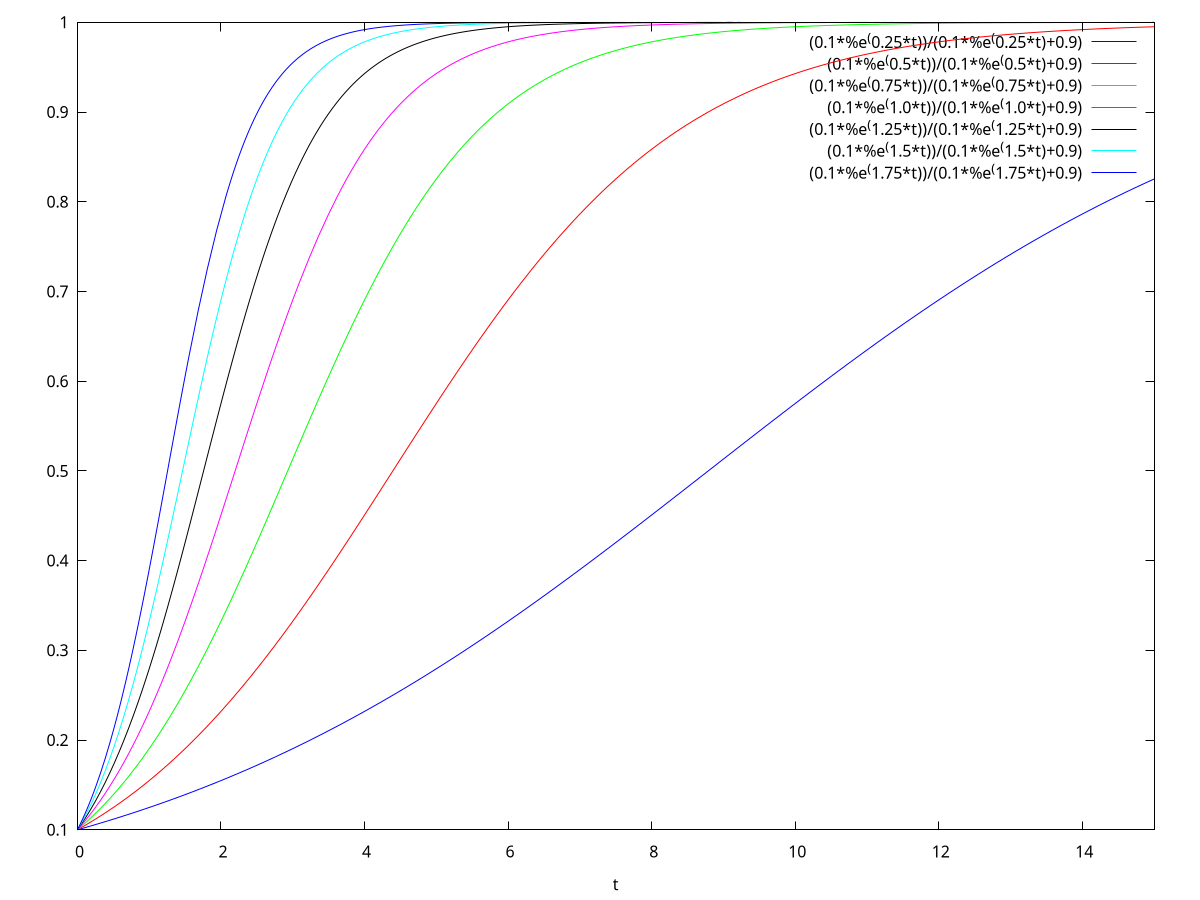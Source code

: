 set terminal pngcairo solid background "white" enhanced font "arial,10" fontscale 1.0 size 600,400; set zeroaxis;; ; set key right bottom
set term pngcairo
set output "/home/benard/maxout_14898_4.png"
unset colorbox
set xlabel "t"
set grid front
unset grid
set size ratio 0.75
set xrange [0.00000000 : 15.00000000]
set zeroaxis
set datafile missing "NaN"
plot [0.00000000 : 15.00000000] '-' title "(0.1*%e^(0.25*t))/(0.1*%e^(0.25*t)+0.9)" with lines lt rgb "#0000ff", '-' title "(0.1*%e^(0.5*t))/(0.1*%e^(0.5*t)+0.9)" with lines lt rgb "#ff0000", '-' title "(0.1*%e^(0.75*t))/(0.1*%e^(0.75*t)+0.9)" with lines lt rgb "#00ff00", '-' title "(0.1*%e^(1.0*t))/(0.1*%e^(1.0*t)+0.9)" with lines lt rgb "#ff00ff", '-' title "(0.1*%e^(1.25*t))/(0.1*%e^(1.25*t)+0.9)" with lines lt rgb "#000000", '-' title "(0.1*%e^(1.5*t))/(0.1*%e^(1.5*t)+0.9)" with lines lt rgb "#00ffff", '-' title "(0.1*%e^(1.75*t))/(0.1*%e^(1.75*t)+0.9)" with lines lt rgb "#0000ff"
0. 0.1 
0.12931034482758622 0.10294733821323519 
0.25862068965517245 0.10597131609747809 
0.3879310344827587 0.10907331991857806 
0.5172413793103449 0.11225472475867483 
0.646551724137931 0.11551689189475405 
0.7758620689655174 0.11886116605323012 
0.9051724137931035 0.12228887254081329 
1.0344827586206898 0.1258013142524678 
1.1637931034482759 0.12939976855786609 
1.293103448275862 0.13308548406838489 
1.4224137931034485 0.13685967728737256 
1.5517241379310348 0.1407235291471484 
1.681034482758621 0.1446781814369646 
1.810344827586207 0.14872473312697374 
1.9396551724137932 0.15286423659409838 
2.0689655172413796 0.15709769375658465 
2.1982758620689659 0.1614260521249449 
2.327586206896552 0.16585020077794297 
2.456896551724138 0.1703709662732516 
2.586206896551724 0.17498910850340505 
2.7155172413793107 0.17970531650867725 
2.844827586206897 0.18452020425953137 
2.974137931034483 0.189434306422298 
3.1034482758620696 0.19444807412274693 
3.2327586206896559 0.19956187072320265 
3.3620689655172417 0.2047759676298147 
3.491379310344828 0.21009054014752025 
3.620689655172414 0.2155056634011074 
3.75 0.22102130834161225 
3.8793103448275865 0.22663733785802493 
4.008620689655173 0.23235350301495115 
4.137931034482759 0.2381694394374465 
4.267241379310345 0.24408466386471149 
4.3965517241379319 0.25009857089468498 
4.525862068965518 0.25621042994179968 
4.655172413793104 0.26241938243024606 
4.78448275862069 0.2687244392450277 
4.913793103448276 0.27512447846286516 
5.043103448275862 0.28161824338461657 
5.172413793103448 0.28820434089031396 
5.301724137931035 0.2948812401371691 
5.431034482758621 0.3016472716199682 
5.560344827586207 0.3085006266121557 
5.689655172413794 0.3154393570045962 
5.81896551724138 0.3224613755575062 
5.948275862068966 0.3295644565793686 
6.0775862068965529 0.3367462370447777 
6.206896551724139 0.34400421816113677 
6.336206896551724 0.35133576739193486 
6.4655172413793109 0.358738120941995 
6.594827586206897 0.3662083867076067 
6.724137931034483 0.3737435476918792 
6.853448275862069 0.3813404658829568 
6.982758620689656 0.38899588658998787 
7.112068965517242 0.39670644322892376 
7.241379310344828 0.40446866254738697 
7.370689655172415 0.41227897027500867 
7.500000000000001 0.42013369718282125 
7.629310344827587 0.4280290855325288 
7.758620689655173 0.435961295893795 
7.887931034482759 0.44392641430511756 
8.017241379310346 0.4519204597514113 
8.146551724137933 0.45993939192914959 
8.275862068965518 0.46797911926781096 
8.405172413793104 0.47603550717449957 
8.53448275862069 0.4841043864669423 
8.663793103448278 0.4921815619586625 
8.793103448275863 0.5002628211589808 
8.922413793103449 0.5083439430496279 
9.051724137931036 0.5164207068991693 
9.181034482758623 0.5244889010761571 
9.310344827586209 0.5325443318219353 
9.439655172413794 0.5405828319443267 
9.56896551724138 0.5486002693940326 
9.698275862068967 0.556592555686466 
9.827586206896552 0.564555654132898 
9.956896551724139 0.5724855878462222 
10.086206896551725 0.5803784474883217 
10.21551724137931 0.5882303987279182 
10.344827586206897 0.5960376893798894 
10.474137931034484 0.6037966561993377 
10.60344827586207 0.611503731306139 
10.732758620689655 0.6191554482182854 
10.862068965517242 0.6267484474750178 
10.99137931034483 0.6342794818335206 
11.120689655172415 0.6417454210257608 
11.25 0.649143256064895 
11.379310344827588 0.6564701030935062 
11.508620689655175 0.6637232067687401 
11.63793103448276 0.6708999431821648 
11.767241379310346 0.6779978223148563 
11.896551724137933 0.6850144900307893 
12.02586206896552 0.6919477296140817 
12.155172413793105 0.6987954628579689 
12.28448275862069 0.705555750715562 
12.413793103448278 0.7122267935244688 
12.543103448275863 0.7188069308192023 
12.672413793103449 0.7252946407469736 
12.801724137931036 0.7316885391039468 
12.931034482758621 0.7379873780103374 
13.060344827586207 0.7441900442438375 
13.189655172413794 0.7502955572517781 
13.31896551724138 0.756303066863167 
13.448275862068967 0.7622118507223036 
13.577586206896552 0.7680213114660472 
13.706896551724139 0.7737309736670293 
13.836206896551726 0.7793404805651547 
13.965517241379312 0.7848495906096475 
14.094827586206897 0.7902581738336602 
14.224137931034484 0.7955662080831009 
14.353448275862072 0.8007737751208703 
14.482758620689657 0.8058810566271101 
14.612068965517242 0.8108883301153894 
14.74137931034483 0.8157959647840153 
14.870689655172417 0.8206044173208188 
15.000000000000002 0.825314227678894 
e
0. 0.1 
6.465517241379311E-2 0.10294733821323519 
0.12931034482758622 0.10597131609747809 
0.19396551724137935 0.10907331991857806 
0.25862068965517245 0.11225472475867483 
0.3232758620689655 0.11551689189475405 
0.3879310344827587 0.11886116605323012 
0.45258620689655179 0.12228887254081329 
0.5172413793103449 0.1258013142524678 
0.5818965517241379 0.12939976855786609 
0.646551724137931 0.13308548406838489 
0.7112068965517242 0.13685967728737256 
0.7758620689655174 0.1407235291471484 
0.8405172413793105 0.1446781814369646 
0.9051724137931035 0.14872473312697374 
0.9698275862068966 0.15286423659409838 
1.0344827586206898 0.15709769375658465 
1.1637931034482759 0.165850200777943 
1.293103448275862 0.17498910850340505 
1.4224137931034485 0.18452020425953137 
1.5517241379310348 0.19444807412274693 
1.681034482758621 0.20477596762981468 
1.810344827586207 0.2155056634011074 
1.9396551724137932 0.22663733785802493 
2.0689655172413796 0.2381694394374465 
2.1336206896551728 0.24408466386471149 
2.1982758620689659 0.25009857089468498 
2.262931034482759 0.25621042994179968 
2.327586206896552 0.26241938243024606 
2.392241379310345 0.2687244392450277 
2.456896551724138 0.27512447846286516 
2.521551724137931 0.28161824338461657 
2.586206896551724 0.28820434089031396 
2.6508620689655175 0.2948812401371691 
2.7155172413793107 0.3016472716199682 
2.7801724137931038 0.3085006266121557 
2.844827586206897 0.3154393570045962 
2.90948275862069 0.3224613755575062 
2.974137931034483 0.3295644565793686 
3.0387931034482764 0.3367462370447777 
3.1034482758620696 0.34400421816113677 
3.1681034482758627 0.35133576739193497 
3.2327586206896559 0.35873812094199505 
3.2974137931034486 0.3662083867076067 
3.3620689655172417 0.3737435476918792 
3.4267241379310349 0.3813404658829568 
3.491379310344828 0.38899588658998787 
3.556034482758621 0.39670644322892376 
3.620689655172414 0.40446866254738697 
3.6853448275862075 0.41227897027500867 
3.75 0.42013369718282125 
3.814655172413793 0.4280290855325287 
3.8793103448275865 0.435961295893795 
3.9439655172413796 0.44392641430511756 
4.008620689655173 0.4519204597514113 
4.073275862068966 0.45993939192914959 
4.137931034482759 0.46797911926781096 
4.202586206896552 0.47603550717449957 
4.267241379310345 0.4841043864669423 
4.331896551724139 0.4921815619586625 
4.3965517241379319 0.5002628211589808 
4.461206896551724 0.5083439430496279 
4.525862068965518 0.5164207068991693 
4.590517241379311 0.5244889010761571 
4.655172413793104 0.5325443318219353 
4.719827586206897 0.5405828319443267 
4.78448275862069 0.5486002693940326 
4.849137931034483 0.556592555686466 
4.913793103448276 0.564555654132898 
4.978448275862069 0.5724855878462222 
5.043103448275862 0.5803784474883217 
5.107758620689655 0.5882303987279182 
5.172413793103448 0.5960376893798894 
5.237068965517242 0.6037966561993377 
5.301724137931035 0.611503731306139 
5.366379310344827 0.6191554482182854 
5.431034482758621 0.6267484474750178 
5.495689655172415 0.6342794818335206 
5.560344827586207 0.6417454210257608 
5.625 0.649143256064895 
5.689655172413794 0.6564701030935062 
5.754310344827587 0.6637232067687401 
5.81896551724138 0.6708999431821648 
5.883620689655173 0.6779978223148563 
5.948275862068966 0.6850144900307893 
6.01293103448276 0.6919477296140817 
6.0775862068965529 0.6987954628579689 
6.142241379310345 0.705555750715562 
6.206896551724139 0.7122267935244688 
6.336206896551724 0.7252946407469736 
6.4655172413793109 0.7379873780103374 
6.594827586206897 0.7502955572517781 
6.724137931034483 0.7622118507223036 
6.853448275862069 0.7737309736670293 
6.982758620689656 0.7848495906096475 
7.112068965517242 0.7955662080831009 
7.241379310344828 0.8058810566271101 
7.306034482758621 0.8108883301153894 
7.370689655172415 0.8157959647840153 
7.435344827586208 0.8206044173208188 
7.500000000000001 0.825314227678894 
7.564655172413794 0.8299260148398426 
7.629310344827587 0.8344404725801069 
7.69396551724138 0.8388583652549937 
7.758620689655173 0.8431805236139821 
7.823275862068966 0.8474078406598895 
7.887931034482759 0.8515412675634672 
7.952586206896552 0.8555818096439779 
8.017241379310346 0.8595305224253239 
8.081896551724139 0.8633885077763157 
8.146551724137933 0.8671569101427252 
8.211206896551726 0.8708369128778469 
8.275862068965518 0.8744297346774085 
8.34051724137931 0.8779366261238149 
8.405172413793104 0.8813588663439124 
8.469827586206897 0.8846977597836772 
8.53448275862069 0.887954633102519 
8.599137931034484 0.891130832189195 
8.663793103448278 0.8942277193007064 
8.728448275862072 0.8972466703249423 
8.793103448275863 0.9001890721672938 
8.857758620689655 0.903056320260957 
8.922413793103449 0.9058498162001742 
8.987068965517242 0.9085709654952496 
9.051724137931036 0.9112211754477928 
9.11637931034483 0.913801853144298 
9.181034482758623 0.9163144035658757 
9.245689655172417 0.9187602278116751 
9.310344827586209 0.9211407214333058 
9.375 0.9234572728773757 
9.439655172413794 0.9257112620330759 
9.504310344827588 0.9279040588816175 
9.56896551724138 0.930037022244204 
9.633620689655175 0.9321114986251289 
9.698275862068967 0.9341288211465305 
9.762931034482758 0.9360903085712851 
9.827586206896552 0.9379972644104895 
9.892241379310346 0.9398509761119843 
9.956896551724139 0.9416527143263689 
10.021551724137933 0.9434037322469813 
10.086206896551725 0.9451052650203567 
10.150862068965516 0.9467585292237164 
10.21551724137931 0.9483647224060988 
10.280172413793104 0.9499250226898117 
10.344827586206897 0.9514405884289479 
10.40948275862069 0.9529125579218012 
10.474137931034484 0.9543420491740877 
10.538793103448278 0.9557301597099762 
10.60344827586207 0.9570779664280238 
10.668103448275862 0.9583865254992047 
10.732758620689655 0.9596568723043245 
10.797413793103449 0.9608900214082017 
10.862068965517242 0.9620869665681096 
10.926724137931036 0.9632486807740666 
10.99137931034483 0.9643761163186618 
11.056034482758623 0.9654702048942097 
11.120689655172415 0.9665318577151167 
11.185344827586207 0.9675619656634511 
11.25 0.9685613994557946 
11.314655172413794 0.9695310098295539 
11.379310344827588 0.970471627747001 
11.44396551724138 0.9713840646153981 
11.508620689655175 0.9722691125216552 
11.573275862068968 0.973127544480051 
11.63793103448276 0.9739601146916272 
11.702586206896552 0.9747675588139528 
11.767241379310346 0.9755505942400231 
11.831896551724139 0.9763099203851398 
11.896551724137933 0.9770462189806829 
11.961206896551726 0.9777601543737607 
12.02586206896552 0.9784523738317811 
12.090517241379314 0.9791235078510582 
12.155172413793105 0.9797741704686213 
12.219827586206897 0.980404959576456 
12.28448275862069 0.9810164572374573 
12.349137931034484 0.9816092300024293 
12.413793103448278 0.9821838292275128 
12.478448275862072 0.982740791391472 
12.543103448275863 0.9832806384123147 
12.607758620689655 0.983803877962758 
12.672413793103449 0.984311003784101 
12.737068965517242 0.9848024959980918 
12.801724137931036 0.9852788214164235 
12.86637931034483 0.9857404338475183 
12.931034482758621 0.98618777440029 
12.995689655172413 0.9866212717846176 
13.060344827586207 0.9870413426082708 
13.125 0.9874483916700725 
13.189655172413794 0.9878428122490953 
13.254310344827588 0.9882249863897205 
13.31896551724138 0.9885952851824017 
13.383620689655175 0.9889540690400029 
13.448275862068967 0.9893016879695942 
13.512931034482758 0.9896384818396073 
13.577586206896552 0.9899647806422701 
13.642241379310346 0.9902809047512521 
13.706896551724139 0.9905871651744718 
13.771551724137933 0.9908838638020208 
13.836206896551726 0.9911712936491839 
13.90086206896552 0.9914497390945295 
13.965517241379312 0.9917194761130735 
14.030172413793104 0.9919807725045121 
14.094827586206897 0.9922338881165381 
14.15948275862069 0.9924790750632592 
14.224137931034484 0.9927165779387434 
14.288793103448278 0.9929466340257278 
14.353448275862072 0.9931694734995241 
14.418103448275865 0.9933853196271699 
14.482758620689657 0.9935943889618715 
14.547413793103449 0.9937968915327925 
14.612068965517242 0.993993031030246 
14.676724137931036 0.994183004986349 
14.74137931034483 0.9943670049512041 
14.806034482758623 0.9945452166646747 
14.870689655172417 0.9947178202238213 
14.93534482758621 0.9948849902460695 
15.000000000000002 0.9950468960281841 
e
0. 0.1 
6.465517241379311E-2 0.10444966032261995 
0.12931034482758622 0.10907331991857806 
0.19396551724137935 0.1138756285733918 
0.25862068965517245 0.11886116605323012 
0.3232758620689655 0.12403442102246867 
0.3879310344827587 0.1293997685578661 
0.45258620689655179 0.1349614462810153 
0.5172413793103449 0.1407235291471484 
0.5818965517241379 0.14668990294648844 
0.646551724137931 0.15286423659409838 
0.7112068965517242 0.15924995330548584 
0.7758620689655174 0.16585020077794297 
0.8405172413793105 0.17266782052154765 
0.9051724137931035 0.17970531650867725 
0.9698275862068966 0.18696482333649049 
1.0344827586206898 0.19444807412274693 
1.0991379310344827 0.20215636838113947 
1.1637931034482759 0.21009054014752019 
1.228448275862069 0.21825092665247287 
1.293103448275862 0.22663733785802493 
1.3577586206896553 0.2352490271962798 
1.4224137931034485 0.24408466386471149 
1.4870689655172416 0.2531423070461331 
1.5517241379310348 0.26241938243024606 
1.6163793103448279 0.2719126614175488 
1.681034482758621 0.2816182433846166 
1.7456896551724142 0.29153154138182049 
1.810344827586207 0.3016472716199682 
1.875 0.3119594470807961 
1.9396551724137932 0.32246137555750617 
2.0043103448275865 0.3331456623955887 
2.0689655172413796 0.34400421816113677 
2.1336206896551728 0.3550282714140628 
2.1982758620689659 0.3662083867076067 
2.262931034482759 0.377534487873992 
2.327586206896552 0.3889958865899879 
2.392241379310345 0.40058131614655848 
2.456896551724138 0.41227897027500856 
2.521551724137931 0.42407654680947889 
2.586206896551724 0.435961295893795 
2.6508620689655175 0.4479200723711194 
2.7155172413793107 0.45993939192914959 
2.7801724137931038 0.47200549051331006 
2.844827586206897 0.4841043864669423 
2.90948275862069 0.49622194481222789 
2.974137931034483 0.5083439430496279 
3.0387931034482764 0.5204561378279012 
3.1034482758620696 0.5325443318219353 
3.1681034482758627 0.5445944401520759 
3.2327586206896559 0.5565925556864662 
3.2974137931034486 0.5685250125868937 
3.3620689655172417 0.5803784474883217 
3.4267241379310349 0.5921398577418474 
3.491379310344828 0.6037966561993377 
3.556034482758621 0.6153367220741689 
3.620689655172414 0.6267484474750178 
3.6853448275862075 0.6380207792769779 
3.75 0.649143256064895 
3.814655172413793 0.6601060399561015 
3.8793103448275865 0.6708999431821647 
3.9439655172413796 0.6815164493803727 
4.008620689655173 0.6919477296140817 
4.073275862068966 0.702186653205554 
4.137931034482759 0.7122267935244688 
4.267241379310345 0.7316885391039468 
4.3965517241379319 0.7502955572517781 
4.525862068965518 0.7680213114660474 
4.655172413793104 0.7848495906096479 
4.719827586206897 0.7929247568591614 
4.78448275862069 0.8007737751208703 
4.849137931034483 0.8083971733984826 
4.913793103448276 0.8157959647840152 
4.978448275862069 0.8229716158884128 
5.043103448275862 0.8299260148398426 
5.107758620689655 0.8366614391362245 
5.172413793103448 0.8431805236139821 
5.237068965517242 0.8494862287695133 
5.301724137931035 0.8555818096439779 
5.366379310344827 0.8614707854561535 
5.431034482758621 0.8671569101427252 
5.495689655172415 0.8726441439407863 
5.560344827586207 0.877936626123815 
5.625 0.8830386489801831 
5.689655172413794 0.887954633102519 
5.754310344827587 0.8926891040370965 
5.81896551724138 0.8972466703249422 
5.883620689655173 0.9016320029505712 
5.948275862068966 0.9058498162001742 
6.01293103448276 0.9099048499186772 
6.0775862068965529 0.913801853144298 
6.142241379310345 0.9175455690899794 
6.206896551724139 0.9211407214333058 
6.239224137931036 0.9228840539735223 
6.2715517241379319 0.9245920018700828 
6.303879310344827 0.9262651447451046 
6.336206896551724 0.9279040588816175 
6.368534482758621 0.929509316935089 
6.400862068965518 0.931081487661724 
6.433189655172415 0.9326211356630809 
6.4655172413793109 0.9341288211465305 
6.497844827586206 0.9356050997010871 
6.530172413793103 0.9370505220881372 
6.5625 0.9384656340465912 
6.594827586206897 0.9398509761119843 
6.627155172413794 0.9412070834490535 
6.65948275862069 0.9425344856973241 
6.691810344827587 0.9438337068292365 
6.724137931034483 0.9451052650203567 
6.756465517241379 0.9463496725312112 
6.788793103448276 0.9475674356002991 
6.821120689655173 0.9487590543478385 
6.853448275862069 0.9499250226898117 
6.885775862068966 0.9510658282618806 
6.918103448275863 0.9521819523527544 
6.95043103448276 0.9532738698466002 
6.982758620689656 0.9543420491740877 
7.015086206896552 0.9553869522716865 
7.047413793103448 0.9564090345488221 
7.079741379310345 0.9574087448625253 
7.112068965517242 0.9583865254992047 
7.144396551724139 0.9593428121631955 
7.176724137931036 0.9602780339717345 
7.209051724137932 0.9611926134560305 
7.241379310344828 0.9620869665681096 
7.273706896551724 0.9629615026931142 
7.306034482758621 0.9638166246667617 
7.338362068965518 0.964652728797661 
7.370689655172415 0.9654702048942097 
7.403017241379311 0.9662694362957949 
7.435344827586208 0.9670507999080331 
7.467672413793105 0.9678146662417997 
7.500000000000001 0.9685613994557943 
7.532327586206897 0.9692913574024182 
7.564655172413794 0.9700048916767247 
7.59698275862069 0.9707023476682332 
7.629310344827587 0.9713840646153981 
7.661637931034484 0.9720503756625245 
7.69396551724138 0.9727016079189491 
7.726293103448276 0.973338082520295 
7.758620689655173 0.9739601146916272 
7.790948275862069 0.974568013812341 
7.823275862068966 0.975162083482623 
7.855603448275863 0.9757426215913295 
7.887931034482759 0.9763099203851398 
7.920258620689655 0.97686426653884 
7.952586206896552 0.9774059412266104 
7.984913793103448 0.9779352201941877 
8.017241379310346 0.9784523738317812 
8.049568965517242 0.978957667247631 
8.081896551724139 0.9794513603421011 
8.114224137931036 0.9799337078822037 
8.146551724137933 0.9804049595764559 
8.17887931034483 0.9808653601499846 
8.211206896551726 0.9813151494197835 
8.243534482758623 0.981754562370049 
8.275862068965518 0.9821838292275128 
8.308189655172413 0.9826031755367004 
8.34051724137931 0.9830128222350509 
8.372844827586207 0.9834129857278265 
8.405172413793104 0.983803877962758 
8.4375 0.9841857065043724 
8.469827586206897 0.984558674607939 
8.502155172413794 0.9849229812929994 
8.53448275862069 0.9852788214164235 
8.566810344827588 0.9856263857449581 
8.599137931034484 0.9859658610272222 
8.63146551724138 0.9862974300651176 
8.663793103448278 0.9866212717846176 
8.696120689655175 0.9869375613059046 
8.728448275862072 0.9872464700128281 
8.760775862068968 0.9875481656216555 
8.793103448275863 0.9878428122490953 
8.825431034482758 0.9881305704795671 
8.857758620689655 0.9884115974317015 
8.890086206896552 0.9886860468240523 
8.922413793103449 0.9889540690400028 
8.954741379310346 0.9892158111918582 
8.987068965517242 0.9894714171841029 
9.019396551724139 0.9897210277758222 
9.051724137931036 0.9899647806422698 
9.084051724137933 0.9902028104355819 
9.11637931034483 0.9904352488446243 
9.148706896551726 0.9906622246539728 
9.181034482758623 0.9908838638020209 
9.21336206896552 0.9911002894382102 
9.245689655172417 0.9913116219793857 
9.278017241379314 0.9915179791652723 
9.310344827586209 0.9917194761130737 
9.342672413793104 0.9919162253711947 
9.375 0.9921083369720902 
9.407327586206897 0.9922959184842406 
9.439655172413794 0.9924790750632592 
9.47198275862069 0.992657909502135 
9.504310344827588 0.9928325222806176 
9.536637931034484 0.9930030116137452 
9.56896551724138 0.9931694734995241 
9.601293103448278 0.9933320017657686 
9.633620689655175 0.9934906881161012 
9.665948275862072 0.9936456221751285 
9.698275862068967 0.9937968915327925 
9.730603448275862 0.9939445817879116 
9.762931034482758 0.9940887765909158 
9.795258620689655 0.9942295576857856 
9.827586206896552 0.9943670049512042 
9.859913793103449 0.9945011964409305 
9.892241379310346 0.9946322084234037 
9.924568965517242 0.9947601154205886 
9.956896551724139 0.9948849902460695 
9.989224137931036 0.9950069040424051 
10.021551724137933 0.9951259263177534 
10.05387931034483 0.9952421249817743 
10.086206896551725 0.9953555663808247 
10.11853448275862 0.9954663153324521 
10.150862068965516 0.9955744351591975 
10.183189655172413 0.9956799877217207 
10.21551724137931 0.9957830334512559 
10.247844827586207 0.9958836313814077 
10.280172413793104 0.9959818391792998 
10.3125 0.9960777131760839 
10.344827586206897 0.9961713083968232 
10.377155172413794 0.9962626785897563 
10.40948275862069 0.9963518762549547 
10.441810344827588 0.9964389526723845 
10.474137931034484 0.9965239579293778 
10.50646551724138 0.9966069409475329 
10.538793103448278 0.9966879495090429 
10.571120689655175 0.9967670302824692 
10.60344827586207 0.9968442288479712 
10.635775862068965 0.996919589721994 
10.668103448275862 0.9969931563814335 
10.700431034482758 0.9970649712872819 
10.732758620689655 0.9971350759077652 
10.765086206896552 0.997203510740983 
10.797413793103449 0.9972703153370593 
10.829741379310346 0.997335528319813 
10.862068965517242 0.9973991874079566 
10.894396551724139 0.9974613294358378 
10.926724137931036 0.9975219903737207 
10.959051724137933 0.9975812053476316 
10.99137931034483 0.9976390086587621 
11.023706896551726 0.9976954338024505 
11.056034482758623 0.9977505134867433 
11.08836206896552 0.9978042796505464 
11.120689655172415 0.9978567634813744 
11.15301724137931 0.9979079954327078 
11.185344827586207 0.9979580052409632 
11.217672413793104 0.998006821942086 
11.25 0.9980544738877724 
11.282327586206897 0.9981009887613307 
11.314655172413794 0.9981463935931856 
11.34698275862069 0.9981907147760358 
11.379310344827588 0.9982339780796709 
11.411637931034484 0.9982762086654536 
11.44396551724138 0.9983174311004798 
11.476293103448278 0.9983576693714125 
11.508620689655175 0.9983969468980093 
11.540948275862072 0.9984352865463393 
11.573275862068968 0.9984727106417026 
11.605603448275865 0.9985092409812562 
11.63793103448276 0.9985448988463515 
11.670258620689655 0.9985797050145936 
11.702586206896552 0.998613679771622 
11.734913793103449 0.9986468429226267 
11.767241379310346 0.9986792138035976 
11.799568965517242 0.9987108112923178 
11.831896551724139 0.9987416538191071 
11.864224137931036 0.9987717593773151 
11.896551724137933 0.9988011455335779 
11.92887931034483 0.9988298294378346 
11.961206896551726 0.998857827833118 
11.993534482758623 0.9988851570651157 
12.02586206896552 0.9989118330915144 
12.058189655172417 0.9989378714911257 
12.090517241379314 0.9989632874728028 
12.12284482758621 0.9989880958841505 
12.155172413793105 0.9990123112200348 
12.1875 0.9990359476308937 
12.219827586206897 0.9990590189308569 
12.252155172413794 0.9990815386056757 
12.28448275862069 0.9991035198204711 
12.316810344827588 0.9991249754272994 
12.349137931034484 0.9991459179725438 
12.38146551724138 0.9991663597041332 
12.413793103448278 0.9991863125785923 
12.446120689655175 0.99920578826793 
12.478448275862072 0.9992247981663633 
12.510775862068968 0.9992433533968884 
12.543103448275863 0.9992614648176952 
12.575431034482758 0.9992791430284337 
12.607758620689655 0.9992963983763338 
12.640086206896552 0.9993132409621814 
12.672413793103449 0.9993296806461549 
12.704741379310346 0.9993457270535249 
12.737068965517242 0.9993613895802211 
12.769396551724139 0.999376677398268 
12.801724137931036 0.9993915994610927 
12.834051724137933 0.9994061645087092 
12.86637931034483 0.999420381072781 
12.898706896551726 0.9994342574815631 
12.931034482758621 0.9994478018647306 
12.963362068965516 0.9994610221580906 
12.995689655172413 0.9994739261081866 
13.02801724137931 0.9994865212767917 
13.060344827586207 0.9994988150452975 
13.092672413793104 0.9995108146189995 
13.125 0.9995225270312813 
13.157327586206897 0.9995339591477004 
13.189655172413794 0.9995451176699772 
13.22198275862069 0.9995560091398902 
13.254310344827588 0.99956663994308 
13.286637931034484 0.9995770163127615 
13.31896551724138 0.9995871443333508 
13.351293103448278 0.999597029944005 
13.383620689655175 0.9996066789420786 
13.415948275862072 0.9996160969864981 
13.448275862068967 0.9996252896010582 
13.480603448275862 0.9996342621776364 
13.512931034482758 0.9996430199793366 
13.545258620689655 0.9996515681435543 
13.577586206896552 0.9996599116849697 
13.609913793103449 0.9996680554984737 
13.642241379310346 0.9996760043620184 
13.674568965517242 0.9996837629394053 
13.706896551724139 0.9996913357830054 
13.739224137931036 0.9996987273364135 
13.771551724137933 0.999705941937043 
13.80387931034483 0.9997129838186549 
13.836206896551726 0.999719857113831 
13.868534482758623 0.9997265658563849 
13.90086206896552 0.9997331139837178 
13.933189655172417 0.9997395053391187 
13.965517241379312 0.9997457436740078 
13.997844827586207 0.9997518326501281 
14.030172413793104 0.9997577758416856 
14.0625 0.9997635767374374 
14.094827586206897 0.9997692387427306 
14.127155172413794 0.9997747651814928 
14.15948275862069 0.9997801592981749 
14.191810344827588 0.9997854242596485 
14.224137931034484 0.9997905631570572 
14.25646551724138 0.9997955790076246 
14.288793103448278 0.9998004747564198 
14.321120689655175 0.9998052532780783 
14.353448275862072 0.999809917378486 
14.385775862068968 0.9998144697964192 
14.418103448275865 0.9998189132051476 
14.450431034482762 0.9998232502139992 
14.482758620689657 0.999827483369888 
14.515086206896552 0.9998316151588037 
14.547413793103449 0.9998356480072667 
14.579741379310346 0.9998395842837512 
14.612068965517242 0.9998434263000694 
14.644396551724139 0.9998471763127266 
14.676724137931036 0.9998508365242422 
14.709051724137933 0.9998544090844403 
14.74137931034483 0.9998578960917085 
14.773706896551726 0.9998612995942269 
14.806034482758623 0.9998646215911689 
14.83836206896552 0.9998678640338716 
14.870689655172417 0.9998710288269799 
14.903017241379314 0.9998741178295615 
14.93534482758621 0.999877132856198 
14.967672413793107 0.9998800756780475 
15.000000000000002 0.9998829480238825 
e
0. 0.1 
3.2327586206896557E-2 0.10294733821323519 
6.465517241379311E-2 0.10597131609747809 
9.698275862068967E-2 0.10907331991857806 
0.12931034482758622 0.11225472475867483 
0.16163793103448277 0.11551689189475405 
0.19396551724137935 0.11886116605323012 
0.22629310344827589 0.12228887254081329 
0.25862068965517245 0.1258013142524678 
0.3232758620689655 0.13308548406838489 
0.3879310344827587 0.1407235291471484 
0.45258620689655179 0.14872473312697374 
0.5172413793103449 0.15709769375658465 
0.5818965517241379 0.165850200777943 
0.646551724137931 0.17498910850340505 
0.7112068965517242 0.18452020425953137 
0.7758620689655174 0.19444807412274693 
0.8405172413793105 0.20477596762981468 
0.9051724137931035 0.2155056634011074 
0.9698275862068966 0.22663733785802493 
1.0344827586206898 0.2381694394374465 
1.0991379310344827 0.25009857089468498 
1.1637931034482759 0.26241938243024606 
1.228448275862069 0.27512447846286516 
1.293103448275862 0.28820434089031396 
1.3254310344827587 0.2948812401371691 
1.3577586206896553 0.3016472716199682 
1.3900862068965519 0.3085006266121557 
1.4224137931034485 0.3154393570045962 
1.454741379310345 0.3224613755575062 
1.4870689655172416 0.3295644565793686 
1.5193965517241382 0.3367462370447777 
1.5517241379310348 0.34400421816113677 
1.5840517241379313 0.35133576739193497 
1.6163793103448279 0.35873812094199505 
1.6487068965517245 0.36620838670760677 
1.681034482758621 0.37374354769187925 
1.7133620689655176 0.3813404658829569 
1.7456896551724142 0.3889958865899879 
1.7780172413793106 0.39670644322892376 
1.810344827586207 0.40446866254738697 
1.8426724137931037 0.41227897027500867 
1.875 0.42013369718282125 
1.9073275862068966 0.4280290855325287 
1.9396551724137932 0.435961295893795 
1.9719827586206898 0.44392641430511756 
2.0043103448275865 0.4519204597514113 
2.036637931034483 0.45993939192914959 
2.0689655172413796 0.46797911926781096 
2.101293103448276 0.47603550717449957 
2.1336206896551728 0.4841043864669423 
2.1659482758620696 0.4921815619586625 
2.1982758620689659 0.5002628211589808 
2.230603448275862 0.5083439430496279 
2.262931034482759 0.5164207068991693 
2.2952586206896559 0.5244889010761571 
2.327586206896552 0.5325443318219353 
2.3599137931034486 0.5405828319443267 
2.392241379310345 0.5486002693940326 
2.4245689655172417 0.556592555686466 
2.456896551724138 0.564555654132898 
2.4892241379310349 0.5724855878462222 
2.521551724137931 0.5803784474883217 
2.5538793103448276 0.5882303987279182 
2.586206896551724 0.5960376893798894 
2.618534482758621 0.6037966561993377 
2.6508620689655175 0.611503731306139 
2.6831896551724139 0.6191554482182854 
2.7155172413793107 0.6267484474750178 
2.7478448275862075 0.6342794818335206 
2.7801724137931038 0.6417454210257608 
2.8125 0.649143256064895 
2.844827586206897 0.6564701030935062 
2.90948275862069 0.6708999431821648 
2.974137931034483 0.6850144900307893 
3.0387931034482764 0.6987954628579689 
3.1034482758620696 0.7122267935244688 
3.2327586206896559 0.7379873780103374 
3.3620689655172417 0.7622118507223036 
3.491379310344828 0.7848495906096475 
3.620689655172414 0.8058810566271101 
3.6853448275862075 0.8157959647840153 
3.75 0.8253142276788941 
3.814655172413793 0.8344404725801068 
3.8793103448275865 0.8431805236139821 
3.911637931034483 0.8474078406598895 
3.9439655172413796 0.8515412675634672 
3.976293103448276 0.8555818096439779 
4.008620689655173 0.8595305224253239 
4.040948275862069 0.8633885077763157 
4.073275862068966 0.8671569101427252 
4.105603448275863 0.8708369128778469 
4.137931034482759 0.8744297346774085 
4.170258620689655 0.8779366261238149 
4.202586206896552 0.8813588663439124 
4.234913793103448 0.8846977597836772 
4.267241379310345 0.887954633102519 
4.299568965517242 0.891130832189195 
4.331896551724139 0.8942277193007064 
4.364224137931036 0.8972466703249423 
4.3965517241379319 0.9001890721672938 
4.428879310344827 0.903056320260957 
4.461206896551724 0.9058498162001742 
4.493534482758621 0.9085709654952496 
4.525862068965518 0.9112211754477928 
4.558189655172415 0.913801853144298 
4.590517241379311 0.9163144035658757 
4.622844827586208 0.9187602278116751 
4.655172413793104 0.9211407214333058 
4.6875 0.9234572728773757 
4.719827586206897 0.9257112620330759 
4.752155172413794 0.9279040588816175 
4.78448275862069 0.930037022244204 
4.816810344827587 0.9321114986251289 
4.849137931034483 0.9341288211465305 
4.881465517241379 0.9360903085712851 
4.913793103448276 0.9379972644104895 
4.946120689655173 0.9398509761119843 
4.978448275862069 0.9416527143263689 
5.010775862068966 0.9434037322469813 
5.043103448275862 0.9451052650203567 
5.075431034482758 0.9467585292237164 
5.107758620689655 0.9483647224060988 
5.140086206896552 0.9499250226898117 
5.172413793103448 0.9514405884289479 
5.204741379310345 0.9529125579218012 
5.237068965517242 0.9543420491740877 
5.269396551724139 0.9557301597099762 
5.301724137931035 0.9570779664280238 
5.334051724137931 0.9583865254992047 
5.366379310344827 0.9596568723043245 
5.398706896551724 0.9608900214082017 
5.431034482758621 0.9620869665681096 
5.463362068965518 0.9632486807740666 
5.495689655172415 0.9643761163186618 
5.528017241379311 0.9654702048942097 
5.560344827586207 0.9665318577151167 
5.592672413793103 0.9675619656634511 
5.625 0.9685613994557946 
5.657327586206897 0.9695310098295539 
5.689655172413794 0.970471627747001 
5.72198275862069 0.9713840646153981 
5.754310344827587 0.9722691125216552 
5.786637931034484 0.973127544480051 
5.81896551724138 0.9739601146916272 
5.851293103448276 0.9747675588139528 
5.883620689655173 0.9755505942400231 
5.915948275862069 0.9763099203851398 
5.948275862068966 0.9770462189806829 
5.980603448275863 0.9777601543737607 
6.01293103448276 0.9784523738317811 
6.045258620689657 0.9791235078510582 
6.0775862068965529 0.9797741704686213 
6.109913793103448 0.980404959576456 
6.142241379310345 0.9810164572374573 
6.174568965517242 0.9816092300024293 
6.206896551724139 0.9821838292275128 
6.239224137931036 0.982740791391472 
6.2715517241379319 0.9832806384123147 
6.303879310344827 0.983803877962758 
6.336206896551724 0.984311003784101 
6.368534482758621 0.9848024959980918 
6.400862068965518 0.9852788214164235 
6.433189655172415 0.9857404338475183 
6.4655172413793109 0.98618777440029 
6.497844827586206 0.9866212717846176 
6.530172413793103 0.9870413426082708 
6.5625 0.9874483916700725 
6.594827586206897 0.9878428122490953 
6.627155172413794 0.9882249863897205 
6.65948275862069 0.9885952851824017 
6.691810344827587 0.9889540690400029 
6.724137931034483 0.9893016879695942 
6.756465517241379 0.9896384818396073 
6.788793103448276 0.9899647806422701 
6.821120689655173 0.9902809047512521 
6.853448275862069 0.9905871651744718 
6.885775862068966 0.9908838638020208 
6.918103448275863 0.9911712936491839 
6.95043103448276 0.9914497390945295 
6.982758620689656 0.9917194761130735 
7.015086206896552 0.9919807725045121 
7.047413793103448 0.9922338881165381 
7.079741379310345 0.9924790750632592 
7.112068965517242 0.9927165779387434 
7.144396551724139 0.9929466340257278 
7.176724137931036 0.9931694734995241 
7.209051724137932 0.9933853196271699 
7.241379310344828 0.9935943889618715 
7.273706896551724 0.9937968915327925 
7.306034482758621 0.993993031030246 
7.338362068965518 0.994183004986349 
7.370689655172415 0.9943670049512041 
7.403017241379311 0.9945452166646747 
7.435344827586208 0.9947178202238213 
7.467672413793105 0.9948849902460695 
7.500000000000001 0.9950468960281841 
7.532327586206897 0.9952037017011198 
7.564655172413794 0.9953555663808247 
7.59698275862069 0.9955026443150747 
7.629310344827587 0.9956450850264096 
7.661637931034484 0.995783033451256 
7.69396551724138 0.9959166300753046 
7.726293103448276 0.9960460110652307 
7.758620689655173 0.9961713083968232 
7.790948275862069 0.9962926499796102 
7.823275862068966 0.9964101597780515 
7.855603448275863 0.9965239579293778 
7.887931034482759 0.9966341608581513 
7.920258620689655 0.9967408813876244 
7.952586206896552 0.9968442288479712 
7.984913793103448 0.9969443091814648 
8.017241379310346 0.9970412250446766 
8.049568965517242 0.9971350759077652 
8.081896551724139 0.9972259581509321 
8.114224137931036 0.9973139651581101 
8.146551724137933 0.9973991874079566 
8.17887931034483 0.9974817125622193 
8.211206896551726 0.9975616255515389 
8.243534482758623 0.9976390086587621 
8.275862068965518 0.9977139415998194 
8.308189655172413 0.9977865016022426 
8.34051724137931 0.9978567634813745 
8.372844827586207 0.9979247997143389 
8.405172413793104 0.9979906805118292 
8.4375 0.9980544738877724 
8.469827586206897 0.9981162457269279 
8.502155172413794 0.9981760598504798 
8.53448275862069 0.9982339780796709 
8.566810344827588 0.9982900602975415 
8.599137931034484 0.9983443645088186 
8.63146551724138 0.9983969468980093 
8.663793103448278 0.9984478618857507 
8.696120689655175 0.9984971621834624 
8.728448275862072 0.9985448988463516 
8.760775862068968 0.9985911213248161 
8.793103448275863 0.9986358775142934 
8.825431034482758 0.9986792138035976 
8.857758620689655 0.9987211751217877 
8.890086206896552 0.9987618049836141 
8.922413793103449 0.9988011455335779 
8.954741379310346 0.9988392375886466 
8.987068965517242 0.9988761206796679 
9.019396551724139 0.9989118330915144 
9.051724137931036 0.9989464119020008 
9.084051724137933 0.9989798930196048 
9.11637931034483 0.9990123112200348 
9.148706896551726 0.9990437001816697 
9.181034482758623 0.9990740925199102 
9.21336206896552 0.9991035198204711 
9.245689655172417 0.9991320126716482 
9.278017241379314 0.9991596006955883 
9.310344827586209 0.9991863125785923 
9.342672413793104 0.9992121761004837 
9.375 0.9992372181630652 
9.407327586206897 0.9992614648176952 
9.439655172413794 0.9992849412920084 
9.47198275862069 0.9993076720158085 
9.504310344827588 0.9993296806461549 
9.536637931034484 0.9993509900916703 
9.56896551724138 0.9993716225360922 
9.601293103448278 0.9993915994610927 
9.633620689655175 0.9994109416683835 
9.665948275862072 0.9994296693011355 
9.698275862068967 0.9994478018647306 
9.730603448275862 0.9994653582468607 
9.762931034482758 0.9994823567370056 
9.795258620689655 0.9994988150452975 
9.827586206896552 0.9995147503207968 
9.859913793103449 0.9995301791691976 
9.892241379310346 0.9995451176699772 
9.924568965517242 0.9995595813930087 
9.956896551724139 0.9995735854146539 
9.989224137931036 0.9995871443333508 
10.021551724137933 0.9996002722847135 
10.05387931034483 0.9996129829561556 
10.086206896551725 0.9996252896010582 
10.11853448275862 0.999637205052489 
10.150862068965516 0.9996487417364943 
10.183189655172413 0.9996599116849697 
10.21551724137931 0.9996707265481282 
10.247844827586207 0.9996811976065755 
10.280172413793104 0.9996913357830054 
10.3125 0.9997011516535266 
10.344827586206897 0.9997106554586334 
10.377155172413794 0.999719857113831 
10.40948275862069 0.9997287662199247 
10.441810344827588 0.9997373920729868 
10.474137931034484 0.9997457436740078 
10.50646551724138 0.9997538297382423 
10.538793103448278 0.9997616587042643 
10.571120689655175 0.9997692387427307 
10.60344827586207 0.9997765777648733 
10.635775862068965 0.9997836834307198 
10.668103448275862 0.999790563157057 
10.700431034482758 0.9997972241251408 
10.732758620689655 0.9998036732881637 
10.765086206896552 0.999809917378486 
10.797413793103449 0.9998159629146394 
10.829741379310346 0.9998218162081061 
10.862068965517242 0.999827483369888 
10.894396551724139 0.9998329703168657 
10.926724137931036 0.9998382827779543 
10.959051724137933 0.9998434263000694 
10.99137931034483 0.9998484062539 
11.023706896551726 0.9998532278395014 
11.056034482758623 0.9998578960917085 
11.08836206896552 0.9998624158853806 
11.120689655172415 0.9998667919404785 
11.15301724137931 0.9998710288269798 
11.185344827586207 0.9998751309696419 
11.217672413793104 0.9998791026526099 
11.25 0.9998829480238825 
11.282327586206897 0.9998866710996327 
11.314655172413794 0.9998902757683948 
11.34698275862069 0.9998937657951168 
11.379310344827588 0.9998971448250843 
11.411637931034484 0.9999004163877218 
11.44396551724138 0.9999035839002708 
11.476293103448278 0.9999066506713542 
11.508620689655175 0.9999096199044246 
11.540948275862072 0.9999124947011068 
11.573275862068968 0.9999152780644298 
11.605603448275865 0.9999179729019612 
11.63793103448276 0.9999205820288383 
11.670258620689655 0.9999231081707052 
11.702586206896552 0.9999255539665556 
11.734913793103449 0.9999279219714856 
11.767241379310346 0.9999302146593609 
11.799568965517242 0.9999324344253954 
11.831896551724139 0.9999345835886521 
11.864224137931036 0.9999366643944624 
11.896551724137933 0.9999386790167693 
11.92887931034483 0.999940629560395 
11.961206896551726 0.9999425180632391 
11.993534482758623 0.9999443464984047 
12.02586206896552 0.9999461167762567 
12.058189655172417 0.999947830746418 
12.090517241379314 0.9999494901996976 
12.12284482758621 0.9999510968699622 
12.155172413793105 0.9999526524359438 
12.1875 0.9999541585229944 
12.219827586206897 0.9999556167047822 
12.252155172413794 0.9999570285049325 
12.28448275862069 0.9999583953986213 
12.316810344827588 0.999959718814114 
12.349137931034484 0.9999610001342568 
12.38146551724138 0.9999622406979203 
12.413793103448278 0.9999634418013983 
12.446120689655175 0.9999646046997609 
12.478448275862072 0.9999657306081646 
12.510775862068968 0.9999668207031223 
12.543103448275863 0.9999678761237316 
12.575431034482758 0.9999688979728632 
12.607758620689655 0.9999698873183144 
12.640086206896552 0.9999708451939239 
12.672413793103449 0.9999717726006497 
12.704741379310346 0.9999726705076175 
12.737068965517242 0.9999735398531306 
12.769396551724139 0.9999743815456508 
12.801724137931036 0.9999751964647473 
12.834051724137933 0.9999759854620148 
12.86637931034483 0.9999767493619645 
12.898706896551726 0.9999774889628831 
12.931034482758621 0.9999782050376694 
12.963362068965516 0.9999788983346386 
12.995689655172413 0.9999795695783066 
13.02801724137931 0.999980219470146 
13.060344827586207 0.9999808486893176 
13.092672413793104 0.9999814578933824 
13.125 0.9999820477189858 
13.157327586206897 0.9999826187825249 
13.189655172413794 0.9999831716807917 
13.22198275862069 0.9999837069915958 
13.254310344827588 0.9999842252743689 
13.286637931034484 0.9999847270707499 
13.31896551724138 0.999985212905149 
13.351293103448278 0.9999856832852969 
13.383620689655175 0.9999861387027751 
13.415948275862072 0.9999865796335291 
13.448275862068967 0.9999870065383663 
13.480603448275862 0.9999874198634369 
13.512931034482758 0.9999878200406995 
13.545258620689655 0.9999882074883744 
13.577586206896552 0.9999885826113788 
13.609913793103449 0.99998894580175 
13.642241379310346 0.9999892974390563 
13.674568965517242 0.999989637890792 
13.706896551724139 0.9999899675127625 
13.739224137931036 0.9999902866494559 
13.771551724137933 0.9999905956344023 
13.80387931034483 0.999990894790523 
13.836206896551726 0.9999911844304685 
13.868534482758623 0.9999914648569428 
13.90086206896552 0.9999917363630225 
13.933189655172417 0.9999919992324621 
13.965517241379312 0.9999922537399892 
13.997844827586207 0.9999925001515939 
14.030172413793104 0.9999927387248042 
14.0625 0.9999929697089579 
14.094827586206897 0.9999931933454604 
14.127155172413794 0.999993409868039 
14.15948275862069 0.9999936195029864 
14.191810344827588 0.9999938224693963 
14.224137931034484 0.9999940189793944 
14.25646551724138 0.9999942092383584 
14.288793103448278 0.9999943934451325 
14.321120689655175 0.999994571792237 
14.353448275862072 0.9999947444660672 
14.385775862068968 0.9999949116470901 
14.418103448275865 0.9999950735100316 
14.450431034482762 0.9999952302240601 
14.482758620689657 0.9999953819529626 
14.515086206896552 0.9999955288553162 
14.547413793103449 0.9999956710846536 
14.579741379310346 0.999995808789624 
14.612068965517242 0.9999959421141479 
14.644396551724139 0.9999960711975678 
14.676724137931036 0.9999961961747942 
14.709051724137933 0.9999963171764451 
14.74137931034483 0.9999964343289846 
14.773706896551726 0.9999965477548534 
14.806034482758623 0.9999966575725978 
14.83836206896552 0.999996763896993 
14.870689655172417 0.9999968668391631 
14.903017241379314 0.9999969665066978 
14.93534482758621 0.9999970630037638 
14.967672413793107 0.9999971564312143 
15.000000000000002 0.9999972468866952 
e
0. 0.1 
3.2327586206896557E-2 0.10369609339691356 
6.465517241379311E-2 0.10751247853105418 
9.698275862068967E-2 0.1114518549969882 
0.12931034482758622 0.11551689189475405 
0.16163793103448277 0.11971021959340528 
0.19396551724137935 0.1240344210224687 
0.22629310344827589 0.12849202249486356 
0.25862068965517245 0.13308548406838489 
0.3232758620689655 0.1426894355053296 
0.3879310344827587 0.1528642365940984 
0.45258620689655179 0.16362609949234836 
0.5172413793103449 0.17498910850340505 
0.5818965517241379 0.18696482333649049 
0.646551724137931 0.19956187072320265 
0.7112068965517242 0.21278553226018669 
0.7758620689655174 0.22663733785802499 
0.8081896551724139 0.23379815038431754 
0.8405172413793105 0.24111467558867914 
0.8728448275862071 0.2485858804304654 
0.9051724137931035 0.25621042994179968 
0.9375 0.26398667839257347 
0.9698275862068966 0.2719126614175487 
1.0021551724137932 0.27998608921079018 
1.0344827586206898 0.28820434089031396 
1.0668103448275864 0.2965644601321909 
1.0991379310344827 0.30506315216832938 
1.1314655172413793 0.3136967822357692 
1.1637931034482759 0.32246137555750617 
1.1961206896551724 0.33135261892567399 
1.228448275862069 0.34036586394735587 
1.2607758620689656 0.34949613200145365 
1.293103448275862 0.358738120941995 
1.3254310344827587 0.3680862135691294 
1.3577586206896553 0.3775344878739919 
1.3900862068965519 0.3870767290477739 
1.4224137931034485 0.39670644322892376 
1.454741379310345 0.4064168729456198 
1.4870689655172416 0.4162010141937473 
1.5193965517241382 0.42605163507381246 
1.5517241379310348 0.4359612958937951 
1.5840517241379313 0.4459223706291266 
1.6163793103448279 0.45592706961604759 
1.6487068965517245 0.4659674633407811 
1.681034482758621 0.4760355071744996 
1.7133620689655176 0.4861230668931702 
1.7456896551724142 0.4962219448122281 
1.7780172413793106 0.506323906358817 
1.810344827586207 0.5164207068991693 
1.8426724137931037 0.5265041186356702 
1.875 0.5365659573873344 
1.9073275862068966 0.546598109068792 
1.9396551724137932 0.556592555686466 
1.9719827586206898 0.5665414006763034 
2.0043103448275865 0.5764368934151397 
2.036637931034483 0.5862714527473678 
2.0689655172413796 0.5960376893798894 
2.101293103448276 0.6057284270111488 
2.1336206896551728 0.6153367220741689 
2.1659482758620696 0.6248558819886926 
2.1982758620689659 0.6342794818335206 
2.230603448275862 0.6436013793666919 
2.262931034482759 0.6528157283379951 
2.2952586206896559 0.6619169900552074 
2.327586206896552 0.6708999431821648 
2.392241379310345 0.6884916714829841 
2.456896551724138 0.705555750715562 
2.521551724137931 0.722062428929036 
2.586206896551724 0.7379873780103374 
2.6508620689655175 0.7533116105930623 
2.7155172413793107 0.7680213114660472 
2.7801724137931038 0.7821075958887476 
2.844827586206897 0.7955662080831009 
2.90948275862069 0.8083971733984825 
2.974137931034483 0.8206044173208188 
3.0387931034482764 0.8321953637203219 
3.1034482758620696 0.8431805236139819 
3.135775862068966 0.848449961211122 
3.1681034482758627 0.8535730843673717 
3.200431034482759 0.8585518937246074 
3.2327586206896559 0.8633885077763157 
3.265086206896552 0.8680851512636645 
3.2974137931034486 0.8726441439407864 
3.329741379310345 0.8770678897376586 
3.3620689655172417 0.8813588663439124 
3.394396551724138 0.8855196152321329 
3.4267241379310349 0.8895527321347619 
3.4590517241379317 0.89346085798458 
3.491379310344828 0.8972466703249422 
3.523706896551724 0.9009128751924735 
3.556034482758621 0.9044621994717776 
3.588362068965518 0.907897383718903 
3.620689655172414 0.9112211754477928 
3.6530172413793107 0.9144363228717434 
3.6853448275862075 0.9175455690899794 
3.7176724137931038 0.9205516467078003 
3.75 0.9234572728773757 
3.782327586206897 0.9262651447451046 
3.814655172413793 0.9289779352905371 
3.8469827586206897 0.9315982895411245 
3.8793103448275865 0.9341288211465305 
3.911637931034483 0.9365721092958695 
3.9439655172413796 0.9389306959610156 
3.976293103448276 0.9412070834490535 
4.008620689655173 0.9434037322469813 
4.040948275862069 0.9455230591419153 
4.073275862068966 0.9475674356002992 
4.105603448275863 0.9495391863899216 
4.137931034482759 0.9514405884289479 
4.170258620689655 0.9532738698466002 
4.202586206896552 0.9550412092406153 
4.234913793103448 0.9567447351171311 
4.267241379310345 0.9583865254992047 
4.299568965517242 0.9599686076907458 
4.331896551724139 0.9614929581832226 
4.364224137931036 0.9629615026931142 
4.3965517241379319 0.9643761163186618 
4.428879310344827 0.9657386238050879 
4.461206896551724 0.9670507999080331 
4.493534482758621 0.9683143698455483 
4.525862068965518 0.9695310098295539 
4.558189655172415 0.9707023476682332 
4.590517241379311 0.971829963431373 
4.622844827586208 0.9729153901711808 
4.655172413793104 0.9739601146916272 
4.6875 0.9749655783598349 
4.719827586206897 0.9759331779535078 
4.752155172413794 0.97686426653884 
4.78448275862069 0.9777601543737607 
4.816810344827587 0.9786221098317838 
4.849137931034483 0.9794513603421011 
4.881465517241379 0.9802490933419302 
4.913793103448276 0.9810164572374573 
4.946120689655173 0.981754562370049 
4.978448275862069 0.9824644819846932 
5.010775862068966 0.9831472531979262 
5.043103448275862 0.983803877962758 
5.075431034482758 0.9844353240283587 
5.107758620689655 0.9850425258924996 
5.140086206896552 0.985626385744958 
5.172413793103448 0.98618777440029 
5.204741379310345 0.9867275322185656 
5.237068965517242 0.9872464700128282 
5.269396551724139 0.9877453699422032 
5.301724137931035 0.9882249863897205 
5.334051724137931 0.988686046824052 
5.366379310344827 0.989129252644497 
5.398706896551724 0.9895552800086455 
5.431034482758621 0.9899647806422701 
5.463362068965518 0.9903583826310793 
5.495689655172415 0.9907366911940607 
5.528017241379311 0.9911002894382103 
5.560344827586207 0.9914497390945295 
5.592672413793103 0.9917855812352222 
5.625 0.9921083369720902 
5.657327586206897 0.9924185081361755 
5.689655172413794 0.9927165779387434 
5.72198275862069 0.9930030116137452 
5.754310344827587 0.9932782570419317 
5.786637931034484 0.9935427453568267 
5.81896551724138 0.9937968915327927 
5.851293103448276 0.9940410949554525 
5.883620689655173 0.9942757399747468 
5.915948275862069 0.9945011964409304 
5.948275862068966 0.9947178202238213 
5.980603448275863 0.9949259537156364 
6.01293103448276 0.9951259263177533 
6.045258620689657 0.9953180549117496 
6.0775862068965529 0.9955026443150747 
6.109913793103448 0.9956799877217205 
6.142241379310345 0.9958503671282548 
6.174568965517242 0.9960140537455843 
6.206896551724139 0.9961713083968232 
6.239224137931036 0.9963223819016281 
6.2715517241379319 0.9964675154473738 
6.303879310344827 0.9966069409475329 
6.336206896551724 0.9967408813876244 
6.368534482758621 0.9968695511590862 
6.400862068965518 0.9969931563814335 
6.433189655172415 0.9971118952130458 
6.4655172413793109 0.9972259581509321 
6.497844827586206 0.997335528319813 
6.530172413793103 0.9974407817508489 
6.5625 0.9975418876503476 
6.594827586206897 0.9976390086587621 
6.627155172413794 0.9977323011003007 
6.65948275862069 0.9978219152234494 
6.691810344827587 0.9979079954327078 
6.724137931034483 0.9979906805118292 
6.756465517241379 0.9980701038388501 
6.788793103448276 0.9981463935931856 
6.821120689655173 0.9982196729550613 
6.853448275862069 0.9982900602975415 
6.885775862068966 0.9983576693714125 
6.918103448275863 0.9984226094831669 
6.95043103448276 0.9984849856663274 
6.982758620689656 0.9985448988463515 
7.015086206896552 0.9986024459993326 
7.047413793103448 0.9986577203047273 
7.079741379310345 0.9987108112923178 
7.112068965517242 0.9987618049836141 
7.144396551724139 0.9988107840279012 
7.176724137931036 0.998857827833118 
7.209051724137932 0.9989030126917629 
7.241379310344828 0.9989464119020008 
7.273706896551724 0.9989880958841505 
7.306034482758621 0.9990281322927209 
7.338362068965518 0.9990665861241592 
7.370689655172415 0.9991035198204711 
7.403017241379311 0.9991389933688637 
7.435344827586208 0.9991730643975606 
7.467672413793105 0.99920578826793 
7.500000000000001 0.9992372181630654 
7.532327586206897 0.99926740517295 
7.564655172413794 0.9992963983763338 
7.59698275862069 0.9993242449194476 
7.629310344827587 0.9993509900916703 
7.661637931034484 0.999376677398268 
7.69396551724138 0.9994013486303154 
7.726293103448276 0.9994250439319015 
7.758620689655173 0.9994478018647306 
7.790948275862069 0.9994696594702103 
7.823275862068966 0.999490652329127 
7.855603448275863 0.9995108146189993 
7.887931034482759 0.9995301791691976 
7.920258620689655 0.999548777513916 
7.952586206896552 0.99956663994308 
7.984913793103448 0.999583795551266 
8.017241379310346 0.9996002722847135 
8.049568965517242 0.9996160969864983 
8.081896551724139 0.9996312954399429 
8.114224137931036 0.9996458924103275 
8.146551724137933 0.9996599116849696 
8.17887931034483 0.9996733761117358 
8.211206896551726 0.9996863076360432 
8.243534482758623 0.9996987273364135 
8.275862068965518 0.9997106554586334 
8.308189655172413 0.9997221114485725 
8.34051724137931 0.999733113983718 
8.372844827586207 0.9997436810034689 
8.405172413793104 0.9997538297382425 
8.4375 0.9997635767374374 
8.469827586206897 0.9997729378962976 
8.502155172413794 0.9997819284817219 
8.53448275862069 0.9997905631570572 
8.566810344827588 0.9997988560059188 
8.599137931034484 0.9998068205550731 
8.63146551724138 0.9998144697964192 
8.663793103448278 0.9998218162081061 
8.696120689655175 0.9998288717748189 
8.728448275862072 0.9998356480072668 
8.760775862068968 0.9998421559609013 
8.793103448275863 0.9998484062539 
8.825431034482758 0.9998544090844403 
8.857758620689655 0.9998601742472919 
8.890086206896552 0.9998657111497566 
8.922413793103449 0.9998710288269798 
8.954741379310346 0.9998761359566559 
8.987068965517242 0.9998810408731574 
9.019396551724139 0.9998857515811033 
9.051724137931036 0.9998902757683948 
9.084051724137933 0.9998946208187348 
9.11637931034483 0.9998987938236547 
9.148706896551726 0.9999028015940656 
9.181034482758623 0.9999066506713542 
9.21336206896552 0.9999103473380404 
9.245689655172417 0.999913897628014 
9.278017241379314 0.9999173073363668 
9.310344827586209 0.9999205820288383 
9.342672413793104 0.9999237270508854 
9.375 0.9999267475363957 
9.407327586206897 0.9999296484160575 
9.439655172413794 0.9999324344253954 
9.47198275862069 0.9999351101124934 
9.504310344827588 0.9999376798454084 
9.536637931034484 0.9999401478192938 
9.56896551724138 0.9999425180632391 
9.601293103448278 0.9999447944468419 
9.633620689655175 0.9999469806865169 
9.665948275862072 0.9999490803515584 
9.698275862068967 0.9999510968699619 
9.730603448275862 0.9999530335340143 
9.762931034482758 0.9999548935056655 
9.795258620689655 0.9999566798216862 
9.827586206896552 0.9999583953986213 
9.859913793103449 0.9999600430375485 
9.892241379310346 0.9999616254286482 
9.924568965517242 0.9999631451555927 
9.956896551724139 0.9999646046997609 
9.989224137931036 0.9999660064442886 
10.021551724137933 0.9999673526779558 
10.05387931034483 0.9999686455989223 
10.086206896551725 0.9999698873183144 
10.11853448275862 0.9999710798636704 
10.150862068965516 0.9999722251822488 
10.183189655172413 0.9999733251442065 
10.21551724137931 0.9999743815456509 
10.247844827586207 0.999975396111572 
10.280172413793104 0.9999763704986567 
10.3125 0.9999773062979933 
10.344827586206897 0.9999782050376694 
10.377155172413794 0.9999790681852633 
10.40948275862069 0.9999798971502428 
10.441810344827588 0.9999806932862645 
10.474137931034484 0.9999814578933823 
10.50646551724138 0.9999821922201718 
10.538793103448278 0.9999828974657665 
10.571120689655175 0.9999835747818169 
10.60344827586207 0.9999842252743689 
10.635775862068965 0.9999848500056713 
10.668103448275862 0.9999854499959081 
10.700431034482758 0.9999860262248651 
10.732758620689655 0.9999865796335293 
10.765086206896552 0.9999871111256246 
10.797413793103449 0.9999876215690885 
10.829741379310346 0.9999881117974875 
10.862068965517242 0.9999885826113788 
10.894396551724139 0.9999890347796181 
10.926724137931036 0.9999894690406133 
10.959051724137933 0.9999898861035312 
10.99137931034483 0.9999902866494559 
11.023706896551726 0.9999906713324991 
11.056034482758623 0.9999910407808695 
11.08836206896552 0.9999913955978979 
11.120689655172415 0.9999917363630225 
11.15301724137931 0.9999920636327356 
11.185344827586207 0.9999923779414913 
11.217672413793104 0.999992679802578 
11.25 0.9999929697089579 
11.282327586206897 0.9999932481340708 
11.314655172413794 0.9999935155326072 
11.34698275862069 0.9999937723412515 
11.379310344827588 0.9999940189793944 
11.411637931034484 0.9999942558498179 
11.44396551724138 0.9999944833393525 
11.476293103448278 0.9999947018195105 
11.508620689655175 0.9999949116470901 
11.540948275862072 0.9999951131647606 
11.573275862068968 0.9999953067016209 
11.605603448275865 0.9999954925737358 
11.63793103448276 0.9999956710846536 
11.670258620689655 0.9999958425259017 
11.702586206896552 0.999996007177462 
11.734913793103449 0.999996165308228 
11.767241379310346 0.9999963171764451 
11.799568965517242 0.9999964630301308 
11.831896551724139 0.999996603107481 
11.864224137931036 0.9999967376372574 
11.896551724137933 0.9999968668391631 
11.92887931034483 0.9999969909242003 
11.961206896551726 0.9999971100950141 
11.993534482758623 0.9999972245462248 
12.02586206896552 0.9999973344647449 
12.058189655172417 0.9999974400300852 
12.090517241379314 0.9999975414146464 
12.12284482758621 0.9999976387840022 
12.155172413793105 0.999997732297169 
12.1875 0.9999978221068654 
12.219827586206897 0.9999979083597622 
12.252155172413794 0.9999979911967214 
12.28448275862069 0.999998070753026 
12.316810344827588 0.9999981471586024 
12.349137931034484 0.9999982205382302 
12.38146551724138 0.9999982910117483 
12.413793103448278 0.9999983586942489 
12.446120689655175 0.9999984236962669 
12.478448275862072 0.9999984861239588 
12.510775862068968 0.9999985460792775 
12.543103448275863 0.9999986036601382 
12.575431034482758 0.9999986589605783 
12.607758620689655 0.9999987120709104 
12.640086206896552 0.9999987630778711 
12.672413793103449 0.9999988120647619 
12.704741379310346 0.9999988591115849 
12.737068965517242 0.9999989042951742 
12.769396551724139 0.9999989476893206 
12.801724137931036 0.9999989893648928 
12.834051724137933 0.9999990293899528 
12.86637931034483 0.999999067829867 
12.898706896551726 0.9999991047474132 
12.931034482758621 0.9999991402028828 
12.963362068965516 0.99999917425418 
12.995689655172413 0.9999992069569147 
13.02801724137931 0.9999992383644953 
13.060344827586207 0.999999268528215 
13.092672413793104 0.9999992974973352 
13.125 0.9999993253191667 
13.157327586206897 0.9999993520391464 
13.189655172413794 0.999999377700912 
13.22198275862069 0.9999994023463722 
13.254310344827588 0.9999994260157774 
13.286637931034484 0.9999994487477827 
13.31896551724138 0.9999994705795128 
13.351293103448278 0.9999994915466219 
13.383620689655175 0.9999995116833521 
13.415948275862072 0.9999995310225903 
13.448275862068967 0.9999995495959196 
13.480603448275862 0.9999995674336731 
13.512931034482758 0.9999995845649827 
13.545258620689655 0.9999996010178259 
13.577586206896552 0.9999996168190728 
13.609913793103449 0.9999996319945292 
13.642241379310346 0.9999996465689783 
13.674568965517242 0.9999996605662229 
13.706896551724139 0.9999996740091225 
13.739224137931036 0.9999996869196307 
13.771551724137933 0.9999996993188326 
13.80387931034483 0.9999997112269784 
13.836206896551726 0.9999997226635149 
13.868534482758623 0.9999997336471206 
13.90086206896552 0.9999997441957325 
13.933189655172417 0.9999997543265784 
13.965517241379312 0.9999997640562034 
13.997844827586207 0.9999997734004975 
14.030172413793104 0.9999997823747212 
14.0625 0.9999997909935308 
14.094827586206897 0.9999997992710017 
14.127155172413794 0.9999998072206529 
14.15948275862069 0.9999998148554667 
14.191810344827588 0.9999998221879123 
14.224137931034484 0.9999998292299644 
14.25646551724138 0.999999835993124 
14.288793103448278 0.999999842488436 
14.321120689655175 0.9999998487265085 
14.353448275862072 0.9999998547175288 
14.385775862068968 0.9999998604712813 
14.418103448275865 0.9999998659971632 
14.450431034482762 0.9999998713041983 
14.482758620689657 0.9999998764010543 
14.515086206896552 0.9999998812960548 
14.547413793103449 0.9999998859971945 
14.579741379310346 0.9999998905121503 
14.612068965517242 0.9999998948482964 
14.644396551724139 0.9999998990127145 
14.676724137931036 0.999999903012205 
14.709051724137933 0.9999999068533004 
14.74137931034483 0.9999999105422732 
14.773706896551726 0.9999999140851484 
14.806034482758623 0.9999999174877119 
14.83836206896552 0.9999999207555206 
14.870689655172417 0.9999999238939114 
14.903017241379314 0.9999999269080095 
14.93534482758621 0.9999999298027379 
14.967672413793107 0.9999999325828234 
15.000000000000002 0.9999999352528068 
e
0. 0.1 
3.2327586206896557E-2 0.10444966032261995 
6.465517241379311E-2 0.10907331991857806 
9.698275862068967E-2 0.1138756285733918 
0.12931034482758622 0.11886116605323012 
0.16163793103448277 0.12403442102246867 
0.19396551724137935 0.1293997685578661 
0.22629310344827589 0.1349614462810153 
0.25862068965517245 0.1407235291471484 
0.3232758620689655 0.15286423659409838 
0.3879310344827587 0.16585020077794297 
0.45258620689655179 0.17970531650867725 
0.5172413793103449 0.19444807412274693 
0.5495689655172413 0.20215636838113947 
0.5818965517241379 0.21009054014752019 
0.6142241379310345 0.21825092665247287 
0.646551724137931 0.22663733785802493 
0.6788793103448276 0.2352490271962798 
0.7112068965517242 0.24408466386471149 
0.7435344827586208 0.2531423070461331 
0.7758620689655174 0.26241938243024606 
0.8081896551724139 0.2719126614175488 
0.8405172413793105 0.2816182433846166 
0.8728448275862071 0.29153154138182049 
0.9051724137931035 0.3016472716199682 
0.9375 0.3119594470807961 
0.9698275862068966 0.32246137555750617 
1.0021551724137932 0.3331456623955887 
1.0344827586206898 0.34400421816113677 
1.0668103448275864 0.3550282714140628 
1.0991379310344827 0.36620838670760677 
1.1314655172413793 0.3775344878739919 
1.1637931034482759 0.3889958865899878 
1.1961206896551724 0.4005813161465584 
1.228448275862069 0.41227897027500856 
1.2607758620689656 0.42407654680947889 
1.293103448275862 0.435961295893795 
1.3254310344827587 0.4479200723711194 
1.3577586206896553 0.45993939192914959 
1.3900862068965519 0.47200549051331006 
1.4224137931034485 0.4841043864669423 
1.454741379310345 0.49622194481222789 
1.4870689655172416 0.5083439430496279 
1.5193965517241382 0.5204561378279012 
1.5517241379310348 0.5325443318219353 
1.5840517241379313 0.5445944401520759 
1.6163793103448279 0.5565925556864662 
1.6487068965517245 0.5685250125868938 
1.681034482758621 0.5803784474883218 
1.7133620689655176 0.5921398577418475 
1.7456896551724142 0.6037966561993377 
1.7780172413793106 0.6153367220741689 
1.810344827586207 0.6267484474750178 
1.8426724137931037 0.6380207792769779 
1.875 0.649143256064895 
1.9073275862068966 0.6601060399561015 
1.9396551724137932 0.6708999431821647 
1.9719827586206898 0.6815164493803727 
2.0043103448275865 0.6919477296140817 
2.036637931034483 0.702186653205554 
2.0689655172413796 0.7122267935244688 
2.1336206896551728 0.7316885391039468 
2.1982758620689659 0.7502955572517781 
2.262931034482759 0.7680213114660474 
2.327586206896552 0.7848495906096479 
2.3599137931034486 0.7929247568591614 
2.392241379310345 0.8007737751208703 
2.4245689655172417 0.8083971733984826 
2.456896551724138 0.8157959647840152 
2.4892241379310349 0.8229716158884128 
2.521551724137931 0.8299260148398426 
2.5538793103448276 0.8366614391362245 
2.586206896551724 0.8431805236139821 
2.618534482758621 0.8494862287695133 
2.6508620689655175 0.8555818096439779 
2.6831896551724139 0.8614707854561535 
2.7155172413793107 0.8671569101427252 
2.7478448275862075 0.8726441439407863 
2.7801724137931038 0.877936626123815 
2.8125 0.8830386489801831 
2.844827586206897 0.887954633102519 
2.8771551724137938 0.8926891040370965 
2.90948275862069 0.8972466703249422 
2.9418103448275865 0.9016320029505712 
2.974137931034483 0.9058498162001742 
3.00646551724138 0.9099048499186772 
3.0387931034482764 0.913801853144298 
3.0711206896551728 0.9175455690899794 
3.1034482758620696 0.9211407214333058 
3.135775862068966 0.924592001870083 
3.1681034482758627 0.9279040588816175 
3.200431034482759 0.931081487661724 
3.2327586206896559 0.9341288211465305 
3.265086206896552 0.9370505220881373 
3.2974137931034486 0.9398509761119843 
3.329741379310345 0.9425344856973241 
3.3620689655172417 0.9451052650203567 
3.394396551724138 0.9475674356002991 
3.4267241379310349 0.9499250226898117 
3.4590517241379317 0.9521819523527544 
3.491379310344828 0.9543420491740877 
3.523706896551724 0.9564090345488221 
3.556034482758621 0.9583865254992047 
3.588362068965518 0.9602780339717345 
3.620689655172414 0.9620869665681096 
3.6530172413793107 0.9638166246667617 
3.6853448275862075 0.9654702048942097 
3.7176724137931038 0.9670507999080331 
3.75 0.9685613994557946 
3.782327586206897 0.9700048916767247 
3.814655172413793 0.971384064615398 
3.8469827586206897 0.972701607918949 
3.8793103448275865 0.9739601146916272 
3.911637931034483 0.975162083482623 
3.9439655172413796 0.9763099203851398 
3.976293103448276 0.9774059412266104 
4.008620689655173 0.9784523738317812 
4.040948275862069 0.9794513603421011 
4.073275862068966 0.9804049595764559 
4.105603448275863 0.9813151494197835 
4.137931034482759 0.9821838292275128 
4.170258620689655 0.9830128222350509 
4.202586206896552 0.983803877962758 
4.234913793103448 0.984558674607939 
4.267241379310345 0.9852788214164235 
4.299568965517242 0.9859658610272222 
4.331896551724139 0.9866212717846176 
4.364224137931036 0.9872464700128281 
4.3965517241379319 0.9878428122490953 
4.428879310344827 0.9884115974317015 
4.461206896551724 0.9889540690400028 
4.493534482758621 0.9894714171841029 
4.525862068965518 0.9899647806422698 
4.558189655172415 0.9904352488446243 
4.590517241379311 0.9908838638020209 
4.622844827586208 0.9913116219793857 
4.655172413793104 0.9917194761130737 
4.6875 0.9921083369720902 
4.719827586206897 0.9924790750632592 
4.752155172413794 0.9928325222806176 
4.78448275862069 0.9931694734995241 
4.816810344827587 0.9934906881161012 
4.849137931034483 0.9937968915327925 
4.881465517241379 0.9940887765909158 
4.913793103448276 0.9943670049512042 
4.946120689655173 0.9946322084234037 
4.978448275862069 0.9948849902460695 
5.010775862068966 0.9951259263177534 
5.043103448275862 0.9953555663808247 
5.075431034482758 0.9955744351591975 
5.107758620689655 0.9957830334512559 
5.140086206896552 0.9959818391792998 
5.172413793103448 0.9961713083968232 
5.204741379310345 0.9963518762549547 
5.237068965517242 0.9965239579293778 
5.269396551724139 0.9966879495090429 
5.301724137931035 0.9968442288479712 
5.334051724137931 0.9969931563814335 
5.366379310344827 0.9971350759077652 
5.398706896551724 0.9972703153370593 
5.431034482758621 0.9973991874079566 
5.463362068965518 0.9975219903737207 
5.495689655172415 0.9976390086587621 
5.528017241379311 0.9977505134867433 
5.560344827586207 0.9978567634813744 
5.592672413793103 0.9979580052409632 
5.625 0.9980544738877724 
5.657327586206897 0.9981463935931856 
5.689655172413794 0.9982339780796709 
5.72198275862069 0.9983174311004798 
5.754310344827587 0.9983969468980093 
5.786637931034484 0.9984727106417026 
5.81896551724138 0.9985448988463515 
5.851293103448276 0.998613679771622 
5.883620689655173 0.9986792138035976 
5.915948275862069 0.9987416538191071 
5.948275862068966 0.9988011455335779 
5.980603448275863 0.998857827833118 
6.01293103448276 0.9989118330915144 
6.045258620689657 0.9989632874728028 
6.0775862068965529 0.9990123112200348 
6.109913793103448 0.9990590189308569 
6.142241379310345 0.9991035198204711 
6.174568965517242 0.9991459179725438 
6.206896551724139 0.9991863125785923 
6.239224137931036 0.9992247981663633 
6.2715517241379319 0.9992614648176952 
6.303879310344827 0.9992963983763338 
6.336206896551724 0.9993296806461549 
6.368534482758621 0.9993613895802211 
6.400862068965518 0.9993915994610927 
6.433189655172415 0.999420381072781 
6.4655172413793109 0.9994478018647306 
6.497844827586206 0.9994739261081866 
6.530172413793103 0.9994988150452975 
6.5625 0.9995225270312813 
6.594827586206897 0.9995451176699772 
6.627155172413794 0.99956663994308 
6.65948275862069 0.9995871443333508 
6.691810344827587 0.9996066789420786 
6.724137931034483 0.9996252896010582 
6.756465517241379 0.9996430199793366 
6.788793103448276 0.9996599116849697 
6.821120689655173 0.9996760043620184 
6.853448275862069 0.9996913357830054 
6.885775862068966 0.999705941937043 
6.918103448275863 0.999719857113831 
6.95043103448276 0.9997331139837178 
6.982758620689656 0.9997457436740078 
7.015086206896552 0.9997577758416856 
7.047413793103448 0.9997692387427306 
7.079741379310345 0.9997801592981749 
7.112068965517242 0.9997905631570572 
7.144396551724139 0.9998004747564198 
7.176724137931036 0.999809917378486 
7.209051724137932 0.9998189132051476 
7.241379310344828 0.999827483369888 
7.273706896551724 0.9998356480072667 
7.306034482758621 0.9998434263000694 
7.338362068965518 0.9998508365242422 
7.370689655172415 0.9998578960917085 
7.403017241379311 0.9998646215911689 
7.435344827586208 0.9998710288269799 
7.467672413793105 0.999877132856198 
7.500000000000001 0.9998829480238825 
7.532327586206897 0.999888487996728 
7.564655172413794 0.9998937657951168 
7.59698275862069 0.9998987938236547 
7.629310344827587 0.9999035839002708 
7.661637931034484 0.9999081472839414 
7.69396551724138 0.9999124947011066 
7.726293103448276 0.9999166363708418 
7.758620689655173 0.9999205820288382 
7.790948275862069 0.9999243409502542 
7.823275862068966 0.9999279219714856 
7.855603448275863 0.9999313335109106 
7.887931034482759 0.9999345835886521 
7.920258620689655 0.9999376798454085 
7.952586206896552 0.999940629560395 
7.984913793103448 0.9999434396684374 
8.017241379310346 0.9999461167762568 
8.049568965517242 0.9999486671779883 
8.081896551724139 0.9999510968699619 
8.114224137931036 0.9999534115647893 
8.146551724137933 0.999955616704782 
8.17887931034483 0.9999577174747363 
8.211206896551726 0.999959718814114 
8.243534482758623 0.9999616254286483 
8.275862068965518 0.9999634418013983 
8.308189655172413 0.9999651722032844 
8.34051724137931 0.9999668207031226 
8.372844827586207 0.999968391177186 
8.405172413793104 0.9999698873183144 
8.4375 0.9999713126445929 
8.469827586206897 0.9999726705076175 
8.502155172413794 0.9999739641003755 
8.53448275862069 0.9999751964647473 
8.566810344827588 0.9999763704986566 
8.599137931034484 0.9999774889628831 
8.63146551724138 0.99997855448755 
8.663793103448278 0.9999795695783066 
8.696120689655175 0.9999805366222198 
8.728448275862072 0.9999814578933823 
8.760775862068968 0.9999823355582619 
8.793103448275863 0.9999831716807917 
8.825431034482758 0.9999839682272236 
8.857758620689655 0.99998472707075 
8.890086206896552 0.9999854499959081 
8.922413793103449 0.9999861387027749 
8.954741379310346 0.999986794810965 
8.987068965517242 0.9999874198634369 
9.019396551724139 0.9999880153301215 
9.051724137931036 0.9999885826113788 
9.084051724137933 0.9999891230412895 
9.11637931034483 0.9999896378907922 
9.148706896551726 0.9999901283706706 
9.181034482758623 0.9999905956344023 
9.21336206896552 0.9999910407808696 
9.245689655172417 0.9999914648569428 
9.278017241379314 0.9999918688599436 
9.310344827586209 0.9999922537399892 
9.342672413793104 0.9999926204022258 
9.375 0.9999929697089579 
9.407327586206897 0.9999933024816756 
9.439655172413794 0.9999936195029864 
9.47198275862069 0.9999939215184551 
9.504310344827588 0.9999942092383584 
9.536637931034484 0.9999944833393525 
9.56896551724138 0.9999947444660672 
9.601293103448278 0.9999949932326198 
9.633620689655175 0.9999952302240601 
9.665948275862072 0.9999954559977458 
9.698275862068967 0.9999956710846536 
9.730603448275862 0.9999958759906273 
9.762931034482758 0.999996071197568 
9.795258620689655 0.9999962571645669 
9.827586206896552 0.9999964343289844 
9.859913793103449 0.9999966031074808 
9.892241379310346 0.9999967638969931 
9.924568965517242 0.9999969170756707 
9.956896551724139 0.9999970630037636 
9.989224137931036 0.9999972020244706 
10.021551724137933 0.9999973344647453 
10.05387931034483 0.9999974606360647 
10.086206896551725 0.9999975808351646 
10.11853448275862 0.9999976953447329 
10.150862068965516 0.9999978044340786 
10.183189655172413 0.9999979083597621 
10.21551724137931 0.9999980073662013 
10.247844827586207 0.9999981016862434 
10.280172413793104 0.9999981915417148 
10.3125 0.9999982771439422 
10.344827586206897 0.9999983586942489 
10.377155172413794 0.9999984363844293 
10.40948275862069 0.9999985103971993 
10.441810344827588 0.9999985809066256 
10.474137931034484 0.9999986480785365 
10.50646551724138 0.9999987120709103 
10.538793103448278 0.9999987730342481 
10.571120689655175 0.9999988311119271 
10.60344827586207 0.9999988864405373 
10.635775862068965 0.9999989391502039 
10.668103448275862 0.9999989893648928 
10.700431034482758 0.9999990372027018 
10.732758620689655 0.9999990827761387 
10.765086206896552 0.999999126192386 
10.797413793103449 0.999999167553553 
10.829741379310346 0.9999992069569147 
10.862068965517242 0.9999992444951431 
10.894396551724139 0.9999992802565227 
10.926724137931036 0.9999993143251595 
10.959051724137933 0.9999993467811787 
10.99137931034483 0.9999993777009117 
11.023706896551726 0.999999407157078 
11.056034482758623 0.999999435218955 
11.08836206896552 0.9999994619525395 
11.120689655172415 0.9999994874207061 
11.15301724137931 0.9999995116833522 
11.185344827586207 0.9999995347975406 
11.217672413793104 0.9999995568176325 
11.25 0.9999995777954163 
11.282327586206897 0.9999995977802294 
11.314655172413794 0.9999996168190728 
11.34698275862069 0.9999996349567241 
11.379310344827588 0.99999965223584 
11.411637931034484 0.9999996686970589 
11.44396551724138 0.9999996843790958 
11.476293103448278 0.9999996993188326 
11.508620689655175 0.9999997135514057 
11.540948275862072 0.9999997271102882 
11.573275862068968 0.9999997400273687 
11.605603448275865 0.9999997523330267 
11.63793103448276 0.9999997640562034 
11.670258620689655 0.9999997752244703 
11.702586206896552 0.9999997858640936 
11.734913793103449 0.9999997960000966 
11.767241379310346 0.9999998056563174 
11.799568965517242 0.9999998148554667 
11.831896551724139 0.9999998236191794 
11.864224137931036 0.9999998319680667 
11.896551724137933 0.9999998399217646 
11.92887931034483 0.9999998474989781 
11.961206896551726 0.9999998547175288 
11.993534482758623 0.9999998615943934 
12.02586206896552 0.9999998681457455 
12.058189655172417 0.9999998743869932 
12.090517241379314 0.9999998803328148 
12.12284482758621 0.9999998859971943 
12.155172413793105 0.9999998913934537 
12.1875 0.9999998965342841 
12.219827586206897 0.9999999014317763 
12.252155172413794 0.9999999060974483 
12.28448275862069 0.9999999105422732 
12.316810344827588 0.999999914776705 
12.349137931034484 0.9999999188107023 
12.38146551724138 0.9999999226537527 
12.413793103448278 0.9999999263148942 
12.446120689655175 0.9999999298027379 
12.478448275862072 0.9999999331254862 
12.510775862068968 0.9999999362909543 
12.543103448275863 0.9999999393065866 
12.575431034482758 0.9999999421794756 
12.607758620689655 0.9999999449163781 
12.640086206896552 0.9999999475237309 
12.672413793103449 0.9999999500076662 
12.704741379310346 0.9999999523740254 
12.737068965517242 0.9999999546283747 
12.769396551724139 0.9999999567760152 
12.801724137931036 0.9999999588219987 
12.834051724137933 0.9999999607711366 
12.86637931034483 0.9999999626280132 
12.898706896551726 0.9999999643969956 
12.931034482758621 0.999999966082244 
12.963362068965516 0.9999999676877222 
12.995689655172413 0.9999999692172059 
13.02801724137931 0.9999999706742926 
13.060344827586207 0.9999999720624085 
13.092672413793104 0.9999999733848189 
13.125 0.999999974644634 
13.157327586206897 0.9999999758448164 
13.189655172413794 0.9999999769881885 
13.22198275862069 0.9999999780774399 
13.254310344827588 0.9999999791151319 
13.286637931034484 0.9999999801037057 
13.31896551724138 0.9999999810454859 
13.351293103448278 0.9999999819426872 
13.383620689655175 0.9999999827974201 
13.415948275862072 0.9999999836116948 
13.448275862068967 0.9999999843874263 
13.480603448275862 0.9999999851264387 
13.512931034482758 0.9999999858304706 
13.545258620689655 0.9999999865011774 
13.577586206896552 0.9999999871401366 
13.609913793103449 0.999999987748851 
13.642241379310346 0.9999999883287525 
13.674568965517242 0.9999999888812046 
13.706896551724139 0.9999999894075068 
13.739224137931036 0.9999999899088965 
13.771551724137933 0.9999999903865531 
13.80387931034483 0.9999999908416003 
13.836206896551726 0.9999999912751082 
13.868534482758623 0.9999999916880961 
13.90086206896552 0.9999999920815355 
13.933189655172417 0.9999999924563514 
13.965517241379312 0.9999999928134261 
13.997844827586207 0.9999999931535986 
14.030172413793104 0.9999999934776693 
14.0625 0.9999999937864003 
14.094827586206897 0.9999999940805174 
14.127155172413794 0.999999994360713 
14.15948275862069 0.9999999946276454 
14.191810344827588 0.9999999948819429 
14.224137931034484 0.9999999951242032 
14.25646551724138 0.9999999953549965 
14.288793103448278 0.9999999955748652 
14.321120689655175 0.9999999957843262 
14.353448275862072 0.999999995983873 
14.385775862068968 0.9999999961739742 
14.418103448275865 0.9999999963550769 
14.450431034482762 0.9999999965276073 
14.482758620689657 0.9999999966919714 
14.515086206896552 0.9999999968485551 
14.547413793103449 0.9999999969977271 
14.579741379310346 0.9999999971398379 
14.612068965517242 0.9999999972752222 
14.644396551724139 0.999999997404198 
14.676724137931036 0.9999999975270688 
14.709051724137933 0.9999999976441235 
14.74137931034483 0.9999999977556376 
14.773706896551726 0.9999999978618736 
14.806034482758623 0.9999999979630803 
14.83836206896552 0.9999999980594968 
14.870689655172417 0.9999999981513496 
14.903017241379314 0.9999999982388544 
14.93534482758621 0.9999999983222173 
14.967672413793107 0.9999999984016343 
15.000000000000002 0.9999999984772919 
e
0. 0.1 
3.2327586206896557E-2 0.10520806067436273 
6.465517241379311E-2 0.11065401177631439 
9.698275862068967E-2 0.11634521077677158 
0.12931034482758622 0.12228887254081329 
0.16163793103448277 0.12849202249486356 
0.19396551724137935 0.1349614462810153 
0.22629310344827589 0.14170363599030356 
0.25862068965517245 0.14872473312697374 
0.3232758620689655 0.16362609949234836 
0.3879310344827587 0.17970531650867725 
0.45258620689655179 0.19699244964351515 
0.5172413793103449 0.2155056634011074 
0.5495689655172413 0.2252239310929837 
0.5818965517241379 0.23524902719627978 
0.6142241379310345 0.2455789155048814 
0.646551724137931 0.25621042994179968 
0.6788793103448276 0.26713922432664768 
0.7112068965517242 0.27835972906640568 
0.7435344827586208 0.2898651158784534 
0.7758620689655174 0.3016472716199682 
0.8081896551724139 0.3136967822357693 
0.8405172413793105 0.3260029277462901 
0.8728448275862071 0.33855368907811336 
0.9051724137931035 0.35133576739193497 
0.9375 0.3643346163884372 
0.9698275862068966 0.3775344878739919 
1.0021551724137932 0.39091849064906028 
1.0344827586206898 0.40446866254738697 
1.0668103448275864 0.4181660552092532 
1.0991379310344827 0.43199083092363707 
1.1314655172413793 0.4459223706291265 
1.1637931034482759 0.4599393919291495 
1.1961206896551724 0.47402007576083229 
1.228448275862069 0.488142200165564 
1.2607758620689656 0.5022832794494933 
1.293103448275862 0.5164207068991693 
1.3254310344827587 0.5305318991356035 
1.3577586206896553 0.5445944401520759 
1.3900862068965519 0.5585862230883336 
1.4224137931034485 0.5724855878462222 
1.454741379310345 0.5862714527473677 
1.4870689655172416 0.5999234385689611 
1.5193965517241382 0.613421983464329 
1.5517241379310348 0.6267484474750178 
1.681034482758621 0.6779978223148565 
1.810344827586207 0.7252946407469736 
1.9396551724137932 0.7680213114660472 
2.0689655172413796 0.8058810566271101 
2.101293103448276 0.8145783737366327 
2.1336206896551728 0.8229716158884128 
2.1659482758620696 0.8310637252243368 
2.1982758620689659 0.8388583652549937 
2.230603448275862 0.8463598517104128 
2.262931034482759 0.8535730843673717 
2.2952586206896559 0.8605034804538114 
2.327586206896552 0.8671569101427252 
2.3599137931034486 0.8735396345621178 
2.392241379310345 0.8796582466657115 
2.4245689655172417 0.8855196152321329 
2.456896551724138 0.8911308321891949 
2.4892241379310349 0.8964991633951276 
2.521551724137931 0.9016320029505712 
2.5538793103448276 0.9065368310638813 
2.586206896551724 0.9112211754477928 
2.618534482758621 0.9156925761875125 
2.6508620689655175 0.9199585539885492 
2.6831896551724139 0.9240265816866481 
2.7155172413793107 0.9279040588816175 
2.7478448275862075 0.9315982895411245 
2.7801724137931038 0.935116462409185 
2.8125 0.9384656340465912 
2.844827586206897 0.9416527143263689 
2.8771551724137938 0.9446844542061218 
2.90948275862069 0.9475674356002991 
2.9418103448275865 0.950308063178627 
2.974137931034483 0.9529125579218012 
3.00646551724138 0.9553869522716866 
3.0387931034482764 0.9577370867204267 
3.0711206896551728 0.9599686076907456 
3.1034482758620696 0.9620869665681096 
3.135775862068966 0.9640974197541019 
3.1681034482758627 0.9660050296191809 
3.200431034482759 0.9678146662417995 
3.2327586206896559 0.9695310098295538 
3.248922413793104 0.9703556081119152 
3.265086206896552 0.9711585537264975 
3.28125 0.9719403797192759 
3.2974137931034486 0.9727016079189491 
3.313577586206897 0.9734427490682216 
3.329741379310345 0.9741643029599532 
3.3459051724137938 0.9748667585776777 
3.3620689655172417 0.9755505942400231 
3.3782327586206897 0.9762162777485866 
3.394396551724138 0.97686426653884 
3.4105603448275865 0.9774950078336742 
3.4267241379310349 0.9781089387992012 
3.442887931034483 0.9787064867024631 
3.4590517241379317 0.9792880690707126 
3.47521551724138 0.9798540938519553 
3.491379310344828 0.980404959576456 
3.507543103448276 0.9809410555189374 
3.523706896551724 0.9814627618612095 
3.5398706896551728 0.98197044985499 
3.556034482758621 0.9824644819846932 
3.5721982758620696 0.9829452121299723 
3.588362068965518 0.9834129857278263 
3.604525862068966 0.9838681399340835 
3.620689655172414 0.9843110037841009 
3.636853448275862 0.9847418983525182 
3.6530172413793107 0.985161136911928 
3.669181034482759 0.9855690250903255 
3.6853448275862075 0.9859658610272222 
3.7015086206896559 0.9863519355283081 
3.7176724137931038 0.9867275322185656 
3.7338362068965518 0.9870929276937369 
3.75 0.9874483916700725 
3.7661637931034486 0.9877941871322729 
3.782327586206897 0.988130570479567 
3.798491379310345 0.9884577916698623 
3.814655172413793 0.9887760943619133 
3.830818965517241 0.9890857160554644 
3.8469827586206897 0.9893868882293272 
3.863146551724138 0.9896798364773516 
3.8793103448275865 0.9899647806422701 
3.8954741379310349 0.9902419349473832 
3.911637931034483 0.9905115081260718 
3.9278017241379317 0.9907737035491181 
3.9439655172413796 0.9910287193498237 
3.9601293103448276 0.9912767485469214 
3.976293103448276 0.9915179791652724 
3.992456896551724 0.9917525943543495 
4.008620689655173 0.9919807725045121 
4.024784482758621 0.9922026873610743 
4.040948275862069 0.9924185081361755 
4.057112068965518 0.992628399618466 
4.073275862068966 0.9928325222806176 
4.089439655172415 0.993031032384675 
4.105603448275863 0.9932240820852653 
4.121767241379311 0.9934118195306827 
4.137931034482759 0.9935943889618715 
4.154094827586206 0.9937719308093223 
4.170258620689655 0.9939445817879116 
4.186422413793103 0.9941124749897052 
4.202586206896552 0.9942757399747469 
4.21875 0.9944345028598668 
4.234913793103448 0.9945888864055272 
4.251077586206897 0.9947390101007382 
4.267241379310345 0.9948849902460695 
4.283405172413794 0.9950269400347899 
4.299568965517242 0.9951649696321564 
4.31573275862069 0.9952991862528922 
4.331896551724139 0.995429694236874 
4.348060344827587 0.995556595123065 
4.364224137931036 0.9956799877217206 
4.380387931034484 0.9957999681848991 
4.3965517241379319 0.9959166300753046 
4.412715517241379 0.9960300644334984 
4.428879310344827 0.996140359843501 
4.445043103448276 0.9962476024968239 
4.461206896551724 0.9963518762549547 
4.477370689655173 0.9964532627103306 
4.493534482758621 0.9965518412458246 
4.509698275862069 0.9966476890927809 
4.525862068965518 0.9967408813876242 
4.542025862068966 0.9968314912270745 
4.558189655172415 0.996919589721994 
4.574353448275863 0.9970052460498995 
4.590517241379311 0.997088527506164 
4.60668103448276 0.9971694995539377 
4.622844827586208 0.9972482258728159 
4.639008620689657 0.9973247684062833 
4.655172413793104 0.9973991874079566 
4.671336206896552 0.9974715414866597 
4.6875 0.9975418876503476 
4.703663793103448 0.9976102813489179 
4.719827586206897 0.997676776515923 
4.735991379310345 0.9977414256092146 
4.752155172413794 0.9978042796505464 
4.768318965517242 0.9978653882641535 
4.78448275862069 0.997924799714339 
4.800646551724139 0.9979825609420857 
4.816810344827587 0.99803871760072 
4.832974137931036 0.9980933140906478 
4.849137931034483 0.9981463935931856 
4.865301724137931 0.9981979981035098 
4.881465517241379 0.9982481684627431 
4.897629310344827 0.998296944389201 
4.913793103448276 0.9983443645088185 
4.929956896551724 0.9983904663847746 
4.946120689655173 0.9984352865463391 
4.962284482758621 0.9984788605169568 
4.978448275862069 0.998521222841589 
4.994612068965518 0.9985624071133326 
5.010775862068966 0.9986024459993326 
5.026939655172415 0.9986413712660063 
5.043103448275862 0.9986792138035976 
5.05926724137931 0.9987160036500763 
5.075431034482758 0.9987517700144032 
5.091594827586206 0.9987865412991679 
5.107758620689655 0.9988203451226291 
5.123922413793103 0.9988532083401589 
5.140086206896552 0.9988851570651158 
5.15625 0.9989162166891563 
5.172413793103448 0.9989464119020008 
5.188577586206897 0.9989757667106696 
5.204741379310345 0.9990043044581994 
5.220905172413794 0.9990320478418563 
5.237068965517242 0.9990590189308567 
5.25323275862069 0.9990852391836124 
5.269396551724139 0.9991107294645052 
5.285560344827587 0.9991355100602125 
5.301724137931035 0.9991596006955882 
5.317887931034482 0.9991830205491136 
5.334051724137931 0.9992057882679299 
5.350215517241379 0.9992279219824627 
5.366379310344827 0.9992494393206483 
5.382543103448276 0.9992703574217757 
5.398706896551724 0.9992906929499489 
5.414870689655173 0.9993104621071848 
5.431034482758621 0.9993296806461549 
5.447198275862069 0.9993483638825771 
5.463362068965518 0.9993665267072724 
5.479525862068966 0.9993841835978903 
5.495689655172415 0.9994013486303152 
5.511853448275863 0.9994180354897615 
5.528017241379311 0.9994342574815632 
5.54418103448276 0.999450027541671 
5.560344827586207 0.9994653582468609 
5.576508620689655 0.9994802618246617 
5.592672413793103 0.9994947501630138 
5.608836206896552 0.9995088348196601 
5.625 0.9995225270312813 
5.641163793103448 0.999535837722379 
5.657327586206897 0.9995487775139162 
5.673491379310345 0.9995613567317201 
5.689655172413794 0.9995735854146539 
5.705818965517242 0.9995854733225629 
5.72198275862069 0.999597029944005 
5.738146551724139 0.999608264503765 
5.754310344827587 0.9996191859701644 
5.770474137931036 0.9996298030621692 
5.786637931034484 0.9996401242563019 
5.802801724137932 0.9996501577933635 
5.81896551724138 0.9996599116849699 
5.835129310344827 0.9996693937199066 
5.851293103448276 0.9996786114703119 
5.867456896551724 0.9996875722976854 
5.883620689655173 0.999696283358734 
5.899784482758621 0.999704751611053 
5.915948275862069 0.9997129838186549 
5.932112068965518 0.9997209865573403 
5.948275862068966 0.9997287662199247 
5.964439655172415 0.9997363290213188 
5.980603448275863 0.9997436810034689 
5.996767241379311 0.9997508280401595 
6.01293103448276 0.9997577758416855 
6.029094827586208 0.9997645299593931 
6.045258620689657 0.9997710957900959 
6.061422413793105 0.9997774785803679 
6.0775862068965529 0.9997836834307199 
6.09375 0.9997897152996564 
6.109913793103448 0.9997955790076246 
6.126077586206897 0.9998012792408513 
6.142241379310345 0.9998068205550731 
6.158405172413794 0.9998122073791658 
6.174568965517242 0.9998174440186701 
6.19073275862069 0.9998225346592226 
6.206896551724139 0.999827483369888 
6.223060344827587 0.9998322941064045 
6.239224137931036 0.999836970714332 
6.255387931034484 0.999841516932119 
6.2715517241379319 0.999845936394082 
6.287715517241379 0.9998502326333018 
6.303879310344827 0.9998544090844403 
6.320043103448276 0.9998584690864789 
6.336206896551724 0.9998624158853806 
6.352370689655173 0.9998662526366788 
6.368534482758621 0.9998699824079936 
6.384698275862069 0.9998736081814781 
6.400862068965518 0.9998771328561982 
6.417025862068966 0.9998805592504441 
6.433189655172415 0.9998838901039797 
6.449353448275863 0.9998871280802275 
6.4655172413793109 0.9998902757683948 
6.481681034482758 0.9998933356855392 
6.497844827586206 0.9998963102785776 
6.514008620689655 0.9998992019262392 
6.530172413793103 0.9999020129409635 
6.546336206896552 0.9999047455707474 
6.5625 0.9999074020009384 
6.578663793103448 0.9999099843559797 
6.594827586206897 0.9999124947011066 
6.610991379310345 0.9999149350439957 
6.627155172413794 0.9999173073363669 
6.643318965517242 0.9999196134755425 
6.65948275862069 0.9999218553059627 
6.675646551724139 0.9999240346206585 
6.691810344827587 0.9999261531626833 
6.707974137931036 0.9999282126265052 
6.724137931034483 0.9999302146593609 
6.740301724137931 0.999932160862571 
6.756465517241379 0.9999340527928188 
6.772629310344827 0.999935891963396 
6.788793103448276 0.9999376798454085 
6.804956896551724 0.9999394178689538 
6.821120689655173 0.9999411074242637 
6.837284482758621 0.999942749862814 
6.853448275862069 0.9999443464984046 
6.869612068965518 0.9999458986082107 
6.885775862068966 0.9999474074338014 
6.901939655172415 0.9999488741821334 
6.918103448275863 0.9999503000265146 
6.934267241379311 0.9999516861075422 
6.95043103448276 0.9999530335340144 
6.966594827586208 0.9999543433838163 
6.982758620689656 0.9999556167047822 
6.998922413793103 0.9999568545155312 
7.015086206896552 0.9999580578062841 
7.03125 0.9999592275396528 
7.047413793103448 0.9999603646514106 
7.063577586206897 0.9999614700512406 
7.079741379310345 0.9999625446234618 
7.095905172413794 0.9999635892277373 
7.112068965517242 0.9999646046997609 
7.12823275862069 0.999965591851925 
7.144396551724139 0.9999665514739711 
7.160560344827587 0.9999674843336196 
7.176724137931036 0.999968391177186 
7.192887931034484 0.9999692727301744 
7.209051724137932 0.9999701296978609 
7.225215517241381 0.9999709627658551 
7.241379310344828 0.9999717726006498 
7.257543103448276 0.9999725598501529 
7.273706896551724 0.9999733251442065 
7.289870689655173 0.9999740690950891 
7.306034482758621 0.9999747922980072 
7.322198275862069 0.9999754953315697 
7.338362068965518 0.999976178758251 
7.354525862068966 0.9999768431248414 
7.370689655172415 0.9999774889628831 
7.386853448275863 0.9999781167890972 
7.403017241379311 0.9999787271057952 
7.41918103448276 0.9999793204012809 
7.435344827586208 0.9999798971502428 
7.451508620689657 0.9999804578141313 
7.467672413793105 0.999981002841529 
7.483836206896553 0.9999815326685094 
7.500000000000001 0.9999820477189858 
7.516163793103448 0.99998254840505 
7.532327586206897 0.9999830351273018 
7.548491379310345 0.9999835082751698 
7.564655172413794 0.9999839682272235 
7.580818965517242 0.9999844153514742 
7.59698275862069 0.9999848500056714 
7.613146551724139 0.9999852725375875 
7.629310344827587 0.9999856832852969 
7.645474137931036 0.9999860825774462 
7.661637931034484 0.9999864707335167 
7.677801724137932 0.9999868480640801 
7.69396551724138 0.9999872148710477 
7.710129310344827 0.9999875714479106 
7.726293103448276 0.999987918079976 
7.742456896551724 0.9999882550445933 
7.758620689655173 0.9999885826113788 
7.774784482758621 0.9999889010424284 
7.790948275862069 0.9999892105925297 
7.807112068965518 0.9999895115093641 
7.823275862068966 0.9999898040337065 
7.839439655172415 0.9999900883996163 
7.855603448275863 0.9999903648346261 
7.871767241379311 0.9999906335599222 
7.887931034482759 0.9999908947905233 
7.904094827586206 0.9999911487354509 
7.920258620689655 0.9999913955978979 
7.936422413793103 0.9999916355753898 
7.952586206896552 0.9999918688599436 
7.96875 0.9999920956382222 
7.984913793103448 0.9999923160916809 
8.001077586206897 0.9999925303967163 
8.017241379310346 0.9999927387248042 
8.033405172413794 0.9999929412426393 
8.049568965517242 0.9999931381122664 
8.06573275862069 0.9999933294912113 
8.081896551724139 0.9999935155326072 
8.098060344827588 0.9999936963853161 
8.114224137931036 0.9999938721940483 
8.130387931034484 0.9999940430994786 
8.146551724137933 0.9999942092383584 
8.16271551724138 0.999994370743625 
8.17887931034483 0.9999945277445087 
8.195043103448278 0.9999946803666351 
8.211206896551726 0.9999948287321266 
8.227370689655175 0.9999949729597001 
8.243534482758623 0.9999951131647609 
8.259698275862072 0.9999952494594955 
8.275862068965518 0.9999953819529626 
8.292025862068965 0.9999955107511784 
8.308189655172413 0.9999956359572033 
8.324353448275862 0.9999957576712223 
8.34051724137931 0.9999958759906273 
8.356681034482758 0.9999959910100935 
8.372844827586207 0.9999961028216555 
8.389008620689655 0.9999962115147819 
8.405172413793104 0.999996317176445 
8.421336206896552 0.9999964198911926 
8.4375 0.9999965197412132 
8.453663793103449 0.9999966168064045 
8.469827586206897 0.9999967111644347 
8.485991379310346 0.9999968028908067 
8.502155172413794 0.9999968920589174 
8.518318965517242 0.9999969787401164 
8.53448275862069 0.9999970630037636 
8.550646551724139 0.999997144917285 
8.566810344827588 0.9999972245462248 
8.582974137931036 0.9999973019543006 
8.599137931034484 0.9999973772034522 
8.615301724137933 0.9999974503538918 
8.63146551724138 0.9999975214641527 
8.64762931034483 0.999997590591136 
8.663793103448278 0.9999976577901546 
8.679956896551726 0.9999977231149801 
8.696120689655175 0.9999977866178837 
8.712284482758623 0.999997848349679 
8.728448275862072 0.9999979083597623 
8.74461206896552 0.9999979666961523 
8.760775862068968 0.9999980234055282 
8.776939655172417 0.999998078533268 
8.793103448275863 0.9999981321234835 
8.80926724137931 0.9999981842190565 
8.825431034482758 0.9999982348616725 
8.841594827586207 0.999998284091855 
8.857758620689655 0.9999983319489966 
8.873922413793104 0.9999983784713917 
8.890086206896552 0.9999984236962668 
8.90625 0.9999984676598098 
8.922413793103449 0.9999985103971993 
8.938577586206897 0.9999985519426328 
8.954741379310346 0.9999985923293545 
8.970905172413794 0.9999986315896808 
8.987068965517242 0.9999986697550272 
9.00323275862069 0.9999987068559326 
9.019396551724139 0.9999987429220848 
9.035560344827588 0.9999987779823432 
9.051724137931036 0.999998812064762 
9.067887931034484 0.9999988451966138 
9.084051724137933 0.9999988774044096 
9.10021551724138 0.9999989087139218 
9.11637931034483 0.9999989391502038 
9.132543103448278 0.9999989687376101 
9.148706896551726 0.999998997499816 
9.164870689655175 0.9999990254598362 
9.181034482758623 0.9999990526400442 
9.197198275862072 0.9999990790621889 
9.21336206896552 0.9999991047474132 
9.229525862068968 0.9999991297162695 
9.245689655172417 0.9999991539887381 
9.261853448275865 0.9999991775842405 
9.278017241379314 0.9999992005216583 
9.294181034482762 0.9999992228193448 
9.310344827586209 0.9999992444951431 
9.326508620689655 0.9999992655663974 
9.342672413793104 0.9999992860499685 
9.358836206896552 0.9999993059622472 
9.375 0.9999993253191667 
9.391163793103449 0.9999993441362163 
9.407327586206897 0.9999993624284534 
9.423491379310346 0.9999993802105147 
9.439655172413794 0.999999397496629 
9.455818965517242 0.9999994143006292 
9.47198275862069 0.9999994306359608 
9.488146551724139 0.9999994465156953 
9.504310344827588 0.9999994619525395 
9.520474137931036 0.9999994769588458 
9.536637931034484 0.9999994915466219 
9.552801724137933 0.9999995057275404 
9.56896551724138 0.9999995195129493 
9.58512931034483 0.9999995329138789 
9.601293103448278 0.9999995459410529 
9.617456896551726 0.9999995586048951 
9.633620689655175 0.999999570915539 
9.649784482758623 0.9999995828828355 
9.665948275862072 0.9999995945163607 
9.68211206896552 0.9999996058254234 
9.698275862068967 0.9999996168190728 
9.714439655172413 0.9999996275061063 
9.730603448275862 0.9999996378950752 
9.74676724137931 0.9999996479942926 
9.762931034482758 0.9999996578118399 
9.779094827586207 0.9999996673555727 
9.795258620689655 0.9999996766331282 
9.811422413793104 0.9999996856519299 
9.827586206896552 0.9999996944191945 
9.84375 0.9999997029419373 
9.859913793103449 0.9999997112269784 
9.876077586206897 0.9999997192809471 
9.892241379310346 0.9999997271102883 
9.908405172413794 0.9999997347212667 
9.924568965517242 0.9999997421199728 
9.94073275862069 0.9999997493123264 
9.956896551724139 0.9999997563040832 
9.973060344827588 0.999999763100838 
9.989224137931036 0.9999997697080291 
10.005387931034484 0.9999997761309436 
10.021551724137933 0.9999997823747212 
10.03771551724138 0.9999997884443578 
10.05387931034483 0.9999997943447103 
10.070043103448278 0.9999998000805004 
10.086206896551725 0.9999998056563174 
10.10237068965517 0.9999998110766234 
10.11853448275862 0.9999998163457551 
10.134698275862068 0.9999998214679292 
10.150862068965516 0.9999998264472444 
10.167025862068965 0.9999998312876848 
10.183189655172413 0.9999998359931239 
10.199353448275862 0.999999840567327 
10.21551724137931 0.999999845013954 
10.231681034482758 0.9999998493365633 
10.247844827586207 0.9999998535386135 
10.264008620689655 0.9999998576234674 
10.280172413793104 0.9999998615943936 
10.296336206896552 0.999999865454569 
10.3125 0.9999998692070832 
10.328663793103449 0.9999998728549386 
10.344827586206897 0.9999998764010543 
10.360991379310346 0.9999998798482676 
10.377155172413794 0.9999998831993371 
10.393318965517242 0.9999998864569442 
10.40948275862069 0.9999998896236957 
10.425646551724139 0.9999998927021254 
10.441810344827588 0.9999998956946968 
10.457974137931036 0.9999998986038045 
10.474137931034484 0.9999999014317762 
10.490301724137933 0.9999999041808748 
10.50646551724138 0.9999999068533004 
10.52262931034483 0.999999909451191 
10.538793103448278 0.9999999119766259 
10.554956896551726 0.9999999144316253 
10.571120689655175 0.9999999168181543 
10.587284482758623 0.9999999191381219 
10.60344827586207 0.9999999213933851 
10.619612068965516 0.9999999235857483 
10.635775862068965 0.9999999257169659 
10.651939655172413 0.9999999277887431 
10.668103448275862 0.9999999298027377 
10.68426724137931 0.9999999317605615 
10.700431034482758 0.9999999336637812 
10.716594827586207 0.9999999355139191 
10.732758620689655 0.9999999373124561 
10.748922413793104 0.9999999390608314 
10.765086206896552 0.9999999407604441 
10.78125 0.9999999424126539 
10.797413793103449 0.9999999440187833 
10.813577586206897 0.999999945580117 
10.829741379310346 0.9999999470979049 
10.845905172413794 0.9999999485733607 
10.862068965517242 0.9999999500076662 
10.87823275862069 0.999999951401968 
10.894396551724139 0.9999999527573824 
10.910560344827588 0.999999954074994 
10.926724137931036 0.9999999553558568 
10.942887931034484 0.9999999566009959 
10.959051724137933 0.999999957811408 
10.97521551724138 0.9999999589880612 
10.99137931034483 0.9999999601318971 
11.007543103448278 0.999999961243831 
11.023706896551726 0.9999999623247529 
11.039870689655175 0.9999999633755273 
11.056034482758623 0.9999999643969956 
11.072198275862072 0.9999999653899746 
11.08836206896552 0.999999966355259 
11.104525862068968 0.9999999672936214 
11.120689655172415 0.9999999682058126 
11.136853448275862 0.9999999690925626 
11.15301724137931 0.9999999699545809 
11.169181034482758 0.9999999707925571 
11.185344827586207 0.9999999716071618 
11.201508620689655 0.9999999723990471 
11.217672413793104 0.9999999731688466 
11.233836206896552 0.9999999739171759 
11.25 0.999999974644634 
11.266163793103449 0.9999999753518032 
11.282327586206897 0.9999999760392491 
11.298491379310346 0.999999976707522 
11.314655172413794 0.9999999773571565 
11.330818965517242 0.9999999779886726 
11.34698275862069 0.9999999786025756 
11.363146551724139 0.9999999791993565 
11.379310344827588 0.999999979779493 
11.395474137931036 0.9999999803434495 
11.411637931034484 0.9999999808916766 
11.427801724137933 0.999999981424614 
11.44396551724138 0.9999999819426872 
11.46012931034483 0.9999999824463114 
11.476293103448278 0.9999999829358893 
11.492456896551726 0.9999999834118127 
11.508620689655175 0.9999999838744624 
11.540948275862072 0.9999999847614116 
11.573275862068968 0.9999999855995763 
11.605603448275865 0.9999999863916393 
11.63793103448276 0.9999999871401366 
11.670258620689655 0.9999999878474646 
11.702586206896552 0.9999999885158878 
11.734913793103449 0.9999999891475456 
11.767241379310346 0.9999999897444606 
11.799568965517242 0.9999999903085435 
11.831896551724139 0.9999999908416004 
11.864224137931036 0.9999999913453377 
11.896551724137933 0.999999991821368 
11.92887931034483 0.9999999922712154 
11.961206896551726 0.9999999926963199 
11.993534482758623 0.9999999930980424 
12.02586206896552 0.9999999934776694 
12.058189655172417 0.9999999938364156 
12.090517241379314 0.9999999941754296 
12.12284482758621 0.9999999944957969 
12.155172413793105 0.9999999947985435 
12.1875 0.9999999950846379 
12.219827586206897 0.9999999953549965 
12.252155172413794 0.9999999956104846 
12.28448275862069 0.99999999585192 
12.316810344827588 0.9999999960800757 
12.349137931034484 0.9999999962956826 
12.38146551724138 0.9999999964994302 
12.413793103448278 0.9999999966919714 
12.446120689655175 0.999999996873922 
12.478448275862072 0.9999999970458652 
12.510775862068968 0.9999999972083505 
12.543103448275863 0.9999999973618989 
12.575431034482758 0.9999999975070019 
12.607758620689655 0.9999999976441235 
12.640086206896552 0.9999999977737034 
12.672413793103449 0.9999999978961557 
12.704741379310346 0.999999998011873 
12.737068965517242 0.9999999981212255 
12.769396551724139 0.9999999982245633 
12.801724137931036 0.9999999983222172 
12.834051724137933 0.9999999984145 
12.86637931034483 0.9999999985017067 
12.898706896551726 0.9999999985841169 
12.931034482758621 0.9999999986619946 
12.963362068965516 0.9999999987355885 
12.995689655172413 0.9999999988051346 
13.02801724137931 0.9999999988708556 
13.060344827586207 0.9999999989329615 
13.092672413793104 0.9999999989916518 
13.125 0.9999999990471137 
13.157327586206897 0.9999999990995251 
13.189655172413794 0.9999999991490537 
13.22198275862069 0.9999999991958581 
13.254310344827588 0.999999999240088 
13.286637931034484 0.9999999992818853 
13.31896551724138 0.9999999993213834 
13.351293103448278 0.9999999993587092 
13.383620689655175 0.9999999993939821 
13.415948275862072 0.9999999994273146 
13.448275862068967 0.999999999458814 
13.480603448275862 0.9999999994885805 
13.512931034482758 0.9999999995167102 
13.545258620689655 0.9999999995432924 
13.577586206896552 0.9999999995684127 
13.609913793103449 0.999999999592151 
13.642241379310346 0.9999999996145839 
13.674568965517242 0.9999999996357829 
13.706896551724139 0.999999999655816 
13.771551724137933 0.999999999692637 
13.836206896551726 0.9999999997255188 
13.90086206896552 0.9999999997548827 
13.965517241379312 0.9999999997811054 
14.030172413793104 0.9999999998045228 
14.094827586206897 0.999999999825435 
14.15948275862069 0.99999999984411 
14.224137931034484 0.9999999998607871 
14.288793103448278 0.9999999998756801 
14.353448275862072 0.9999999998889799 
14.418103448275865 0.999999999900857 
14.482758620689657 0.9999999999114633 
14.547413793103449 0.9999999999209351 
14.612068965517242 0.9999999999293933 
14.676724137931036 0.9999999999369467 
14.74137931034483 0.9999999999436923 
14.806034482758623 0.9999999999497161 
14.870689655172417 0.9999999999550955 
14.93534482758621 0.9999999999598992 
15.000000000000002 0.9999999999641892 
